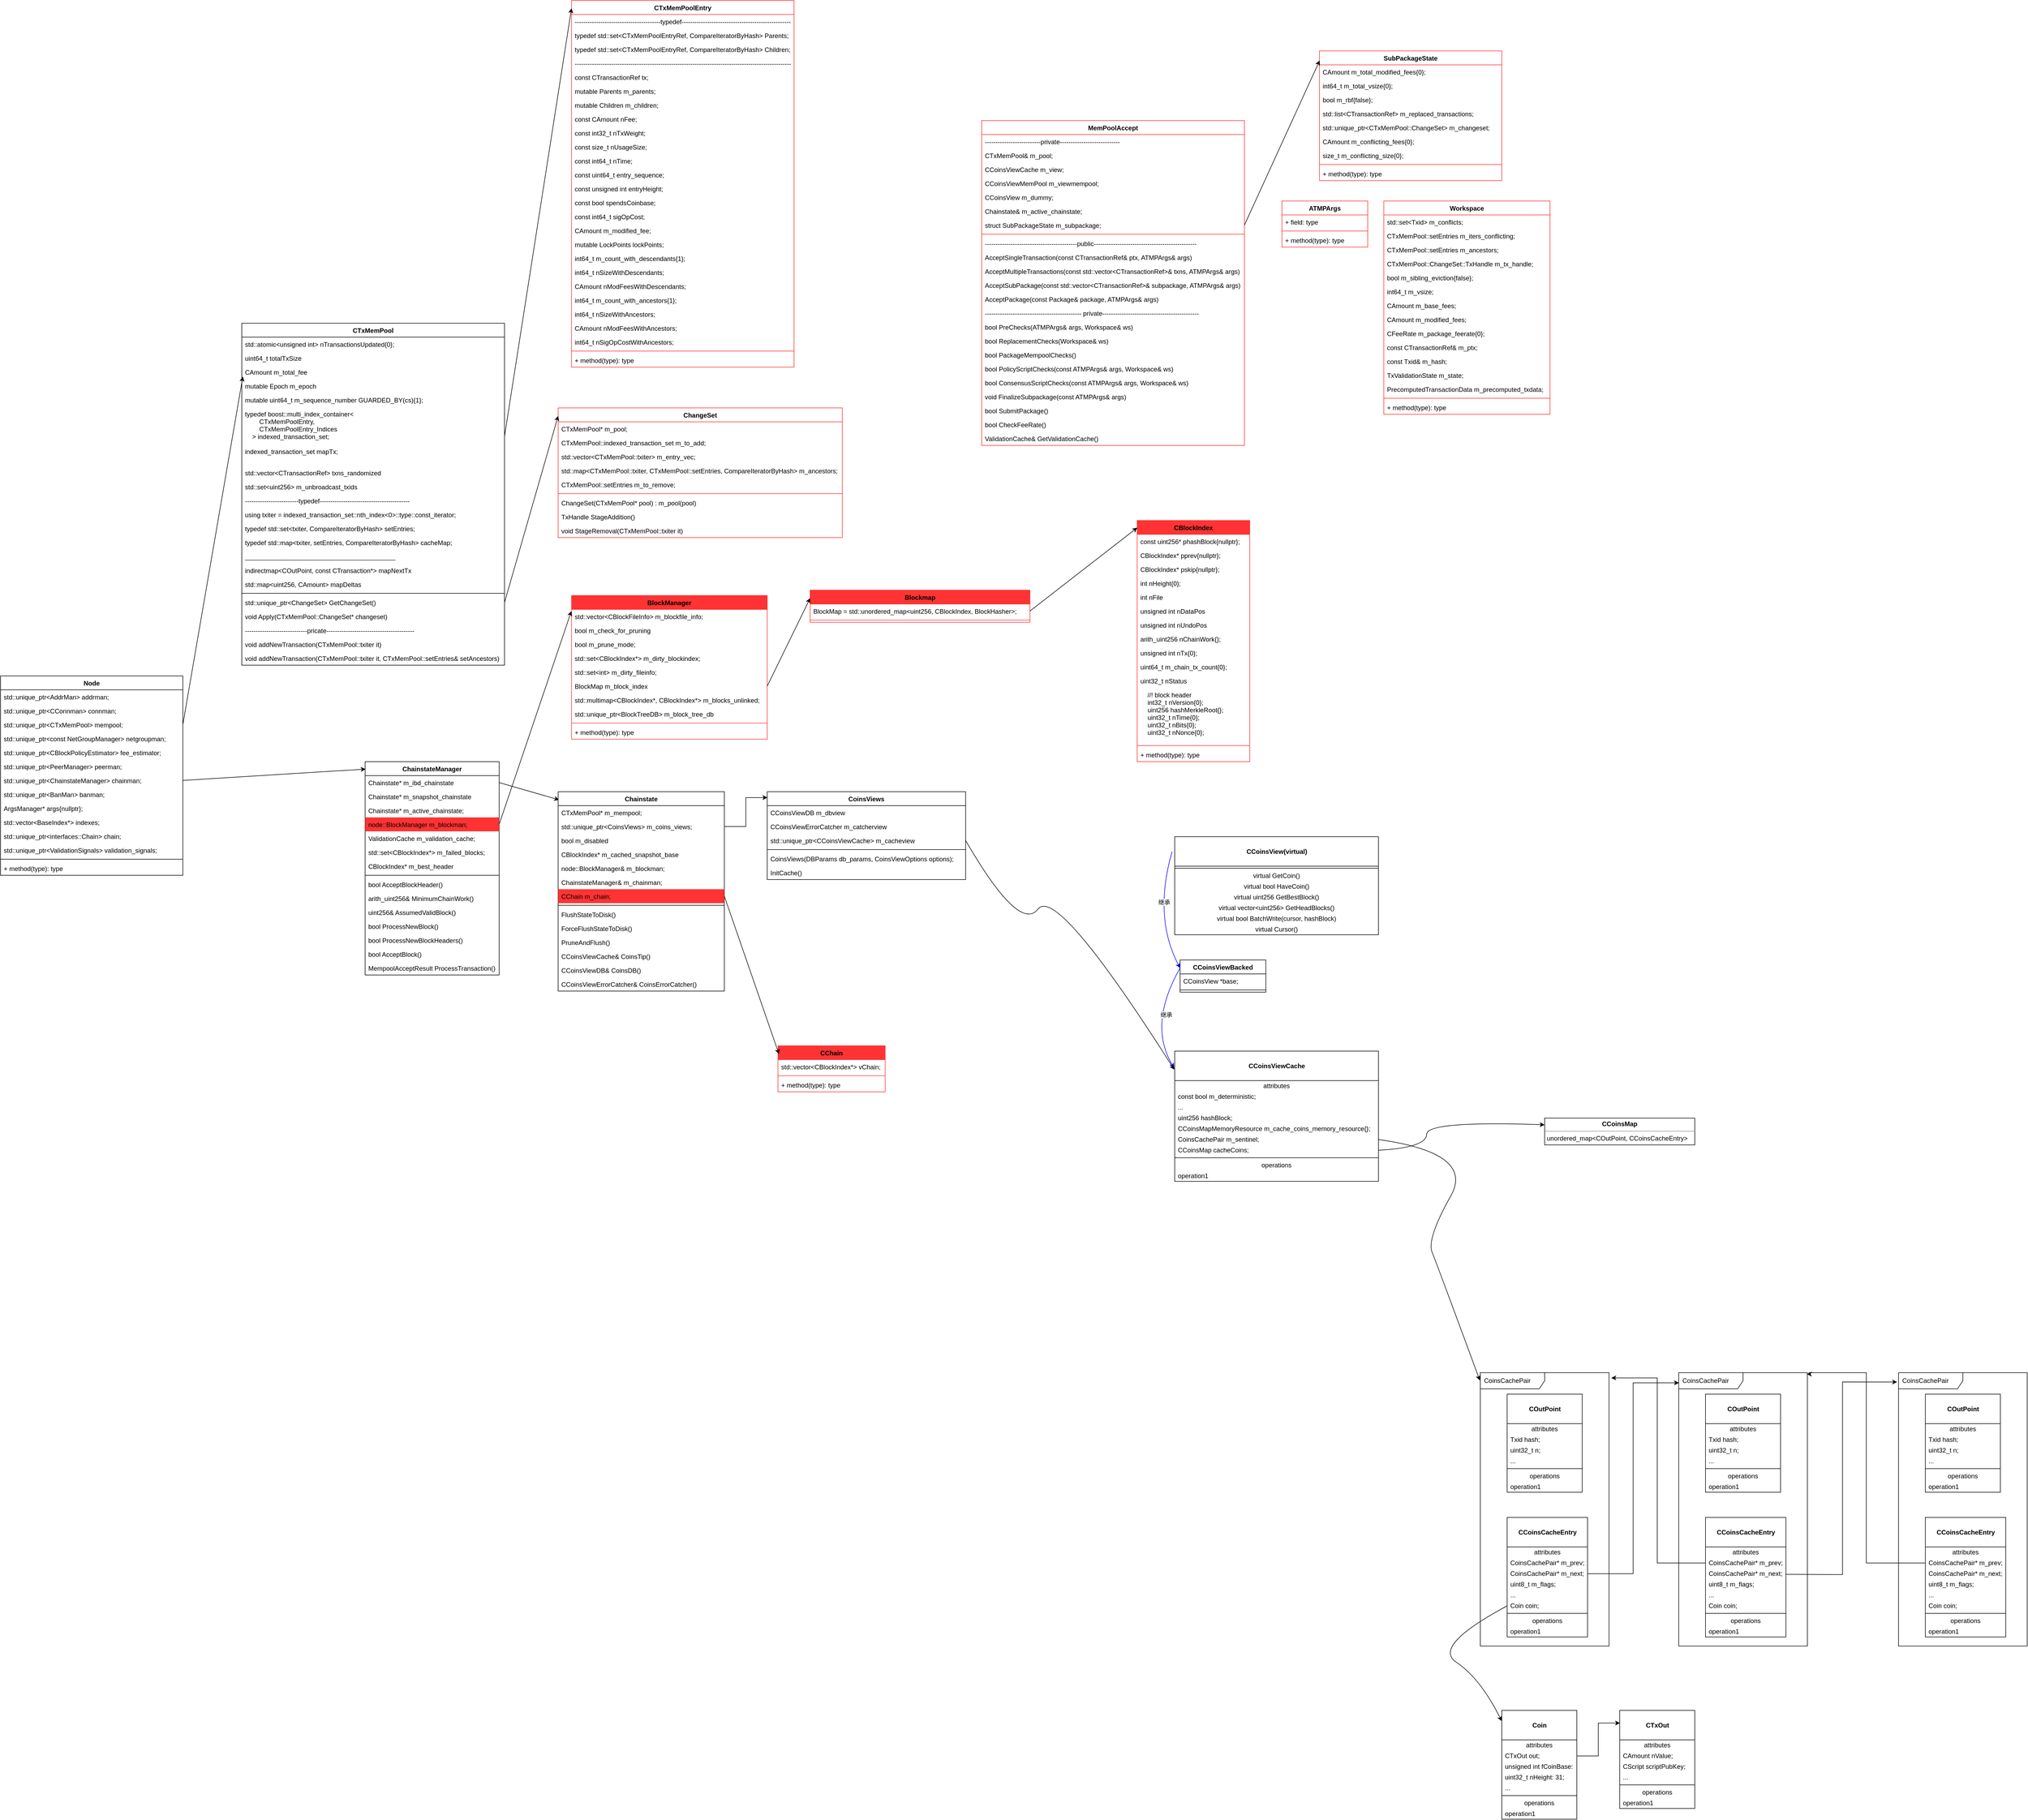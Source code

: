 <mxfile version="20.3.0" type="device"><diagram id="zVuSdfRCaGXAamaMo77g" name="Page-1"><mxGraphModel dx="4851" dy="4166" grid="1" gridSize="10" guides="1" tooltips="1" connect="1" arrows="1" fold="1" page="1" pageScale="1" pageWidth="850" pageHeight="1100" math="0" shadow="0"><root><mxCell id="0"/><mxCell id="1" parent="0"/><mxCell id="-h3F1wgG3IBI5bLdtns--22" value="" style="group" vertex="1" connectable="0" parent="1"><mxGeometry x="160" y="70" width="240" height="510" as="geometry"/></mxCell><mxCell id="-h3F1wgG3IBI5bLdtns--17" value="CoinsCachePair" style="shape=umlFrame;whiteSpace=wrap;html=1;width=120;height=30;boundedLbl=1;verticalAlign=middle;align=left;spacingLeft=5;" vertex="1" parent="-h3F1wgG3IBI5bLdtns--22"><mxGeometry width="240" height="510" as="geometry"/></mxCell><mxCell id="-h3F1wgG3IBI5bLdtns--1" value="&lt;br&gt;&lt;b&gt;CCoinsCacheEntry&lt;/b&gt;&lt;br&gt;" style="swimlane;fontStyle=0;align=center;verticalAlign=top;childLayout=stackLayout;horizontal=1;startSize=55;horizontalStack=0;resizeParent=1;resizeParentMax=0;resizeLast=0;collapsible=0;marginBottom=0;html=1;" vertex="1" parent="-h3F1wgG3IBI5bLdtns--22"><mxGeometry x="50" y="270" width="150" height="223" as="geometry"/></mxCell><mxCell id="-h3F1wgG3IBI5bLdtns--2" value="attributes" style="text;html=1;strokeColor=none;fillColor=none;align=center;verticalAlign=middle;spacingLeft=4;spacingRight=4;overflow=hidden;rotatable=0;points=[[0,0.5],[1,0.5]];portConstraint=eastwest;" vertex="1" parent="-h3F1wgG3IBI5bLdtns--1"><mxGeometry y="55" width="150" height="20" as="geometry"/></mxCell><mxCell id="-h3F1wgG3IBI5bLdtns--3" value="CoinsCachePair* m_prev;" style="text;html=1;strokeColor=none;fillColor=none;align=left;verticalAlign=middle;spacingLeft=4;spacingRight=4;overflow=hidden;rotatable=0;points=[[0,0.5],[1,0.5]];portConstraint=eastwest;" vertex="1" parent="-h3F1wgG3IBI5bLdtns--1"><mxGeometry y="75" width="150" height="20" as="geometry"/></mxCell><mxCell id="-h3F1wgG3IBI5bLdtns--19" value="CoinsCachePair* m_next;" style="text;html=1;strokeColor=none;fillColor=none;align=left;verticalAlign=middle;spacingLeft=4;spacingRight=4;overflow=hidden;rotatable=0;points=[[0,0.5],[1,0.5]];portConstraint=eastwest;" vertex="1" parent="-h3F1wgG3IBI5bLdtns--1"><mxGeometry y="95" width="150" height="20" as="geometry"/></mxCell><mxCell id="-h3F1wgG3IBI5bLdtns--20" value="uint8_t m_flags;" style="text;html=1;strokeColor=none;fillColor=none;align=left;verticalAlign=middle;spacingLeft=4;spacingRight=4;overflow=hidden;rotatable=0;points=[[0,0.5],[1,0.5]];portConstraint=eastwest;" vertex="1" parent="-h3F1wgG3IBI5bLdtns--1"><mxGeometry y="115" width="150" height="20" as="geometry"/></mxCell><mxCell id="-h3F1wgG3IBI5bLdtns--5" value="..." style="text;html=1;strokeColor=none;fillColor=none;align=left;verticalAlign=middle;spacingLeft=4;spacingRight=4;overflow=hidden;rotatable=0;points=[[0,0.5],[1,0.5]];portConstraint=eastwest;" vertex="1" parent="-h3F1wgG3IBI5bLdtns--1"><mxGeometry y="135" width="150" height="20" as="geometry"/></mxCell><mxCell id="-h3F1wgG3IBI5bLdtns--21" value="Coin coin;" style="text;html=1;strokeColor=none;fillColor=none;align=left;verticalAlign=middle;spacingLeft=4;spacingRight=4;overflow=hidden;rotatable=0;points=[[0,0.5],[1,0.5]];portConstraint=eastwest;" vertex="1" parent="-h3F1wgG3IBI5bLdtns--1"><mxGeometry y="155" width="150" height="20" as="geometry"/></mxCell><mxCell id="-h3F1wgG3IBI5bLdtns--6" value="" style="line;strokeWidth=1;fillColor=none;align=left;verticalAlign=middle;spacingTop=-1;spacingLeft=3;spacingRight=3;rotatable=0;labelPosition=right;points=[];portConstraint=eastwest;" vertex="1" parent="-h3F1wgG3IBI5bLdtns--1"><mxGeometry y="175" width="150" height="8" as="geometry"/></mxCell><mxCell id="-h3F1wgG3IBI5bLdtns--7" value="operations" style="text;html=1;strokeColor=none;fillColor=none;align=center;verticalAlign=middle;spacingLeft=4;spacingRight=4;overflow=hidden;rotatable=0;points=[[0,0.5],[1,0.5]];portConstraint=eastwest;" vertex="1" parent="-h3F1wgG3IBI5bLdtns--1"><mxGeometry y="183" width="150" height="20" as="geometry"/></mxCell><mxCell id="-h3F1wgG3IBI5bLdtns--8" value="operation1" style="text;html=1;strokeColor=none;fillColor=none;align=left;verticalAlign=middle;spacingLeft=4;spacingRight=4;overflow=hidden;rotatable=0;points=[[0,0.5],[1,0.5]];portConstraint=eastwest;" vertex="1" parent="-h3F1wgG3IBI5bLdtns--1"><mxGeometry y="203" width="150" height="20" as="geometry"/></mxCell><mxCell id="-h3F1wgG3IBI5bLdtns--9" value="&lt;br&gt;&lt;b&gt;COutPoint&lt;/b&gt;" style="swimlane;fontStyle=0;align=center;verticalAlign=top;childLayout=stackLayout;horizontal=1;startSize=55;horizontalStack=0;resizeParent=1;resizeParentMax=0;resizeLast=0;collapsible=0;marginBottom=0;html=1;" vertex="1" parent="-h3F1wgG3IBI5bLdtns--22"><mxGeometry x="50" y="40" width="140" height="183" as="geometry"/></mxCell><mxCell id="-h3F1wgG3IBI5bLdtns--10" value="attributes" style="text;html=1;strokeColor=none;fillColor=none;align=center;verticalAlign=middle;spacingLeft=4;spacingRight=4;overflow=hidden;rotatable=0;points=[[0,0.5],[1,0.5]];portConstraint=eastwest;" vertex="1" parent="-h3F1wgG3IBI5bLdtns--9"><mxGeometry y="55" width="140" height="20" as="geometry"/></mxCell><mxCell id="-h3F1wgG3IBI5bLdtns--11" value="Txid hash;" style="text;html=1;strokeColor=none;fillColor=none;align=left;verticalAlign=middle;spacingLeft=4;spacingRight=4;overflow=hidden;rotatable=0;points=[[0,0.5],[1,0.5]];portConstraint=eastwest;" vertex="1" parent="-h3F1wgG3IBI5bLdtns--9"><mxGeometry y="75" width="140" height="20" as="geometry"/></mxCell><mxCell id="-h3F1wgG3IBI5bLdtns--18" value="uint32_t n;" style="text;html=1;strokeColor=none;fillColor=none;align=left;verticalAlign=middle;spacingLeft=4;spacingRight=4;overflow=hidden;rotatable=0;points=[[0,0.5],[1,0.5]];portConstraint=eastwest;" vertex="1" parent="-h3F1wgG3IBI5bLdtns--9"><mxGeometry y="95" width="140" height="20" as="geometry"/></mxCell><mxCell id="-h3F1wgG3IBI5bLdtns--13" value="..." style="text;html=1;strokeColor=none;fillColor=none;align=left;verticalAlign=middle;spacingLeft=4;spacingRight=4;overflow=hidden;rotatable=0;points=[[0,0.5],[1,0.5]];portConstraint=eastwest;" vertex="1" parent="-h3F1wgG3IBI5bLdtns--9"><mxGeometry y="115" width="140" height="20" as="geometry"/></mxCell><mxCell id="-h3F1wgG3IBI5bLdtns--14" value="" style="line;strokeWidth=1;fillColor=none;align=left;verticalAlign=middle;spacingTop=-1;spacingLeft=3;spacingRight=3;rotatable=0;labelPosition=right;points=[];portConstraint=eastwest;" vertex="1" parent="-h3F1wgG3IBI5bLdtns--9"><mxGeometry y="135" width="140" height="8" as="geometry"/></mxCell><mxCell id="-h3F1wgG3IBI5bLdtns--15" value="operations" style="text;html=1;strokeColor=none;fillColor=none;align=center;verticalAlign=middle;spacingLeft=4;spacingRight=4;overflow=hidden;rotatable=0;points=[[0,0.5],[1,0.5]];portConstraint=eastwest;" vertex="1" parent="-h3F1wgG3IBI5bLdtns--9"><mxGeometry y="143" width="140" height="20" as="geometry"/></mxCell><mxCell id="-h3F1wgG3IBI5bLdtns--16" value="operation1" style="text;html=1;strokeColor=none;fillColor=none;align=left;verticalAlign=middle;spacingLeft=4;spacingRight=4;overflow=hidden;rotatable=0;points=[[0,0.5],[1,0.5]];portConstraint=eastwest;" vertex="1" parent="-h3F1wgG3IBI5bLdtns--9"><mxGeometry y="163" width="140" height="20" as="geometry"/></mxCell><mxCell id="-h3F1wgG3IBI5bLdtns--23" value="" style="group" vertex="1" connectable="0" parent="1"><mxGeometry x="530" y="70" width="240" height="510" as="geometry"/></mxCell><mxCell id="-h3F1wgG3IBI5bLdtns--24" value="CoinsCachePair" style="shape=umlFrame;whiteSpace=wrap;html=1;width=120;height=30;boundedLbl=1;verticalAlign=middle;align=left;spacingLeft=5;" vertex="1" parent="-h3F1wgG3IBI5bLdtns--23"><mxGeometry width="240" height="510" as="geometry"/></mxCell><mxCell id="-h3F1wgG3IBI5bLdtns--25" value="&lt;br&gt;&lt;b&gt;CCoinsCacheEntry&lt;/b&gt;&lt;br&gt;" style="swimlane;fontStyle=0;align=center;verticalAlign=top;childLayout=stackLayout;horizontal=1;startSize=55;horizontalStack=0;resizeParent=1;resizeParentMax=0;resizeLast=0;collapsible=0;marginBottom=0;html=1;" vertex="1" parent="-h3F1wgG3IBI5bLdtns--23"><mxGeometry x="50" y="270" width="150" height="223" as="geometry"/></mxCell><mxCell id="-h3F1wgG3IBI5bLdtns--26" value="attributes" style="text;html=1;strokeColor=none;fillColor=none;align=center;verticalAlign=middle;spacingLeft=4;spacingRight=4;overflow=hidden;rotatable=0;points=[[0,0.5],[1,0.5]];portConstraint=eastwest;" vertex="1" parent="-h3F1wgG3IBI5bLdtns--25"><mxGeometry y="55" width="150" height="20" as="geometry"/></mxCell><mxCell id="-h3F1wgG3IBI5bLdtns--27" value="CoinsCachePair* m_prev;" style="text;html=1;strokeColor=none;fillColor=none;align=left;verticalAlign=middle;spacingLeft=4;spacingRight=4;overflow=hidden;rotatable=0;points=[[0,0.5],[1,0.5]];portConstraint=eastwest;" vertex="1" parent="-h3F1wgG3IBI5bLdtns--25"><mxGeometry y="75" width="150" height="20" as="geometry"/></mxCell><mxCell id="-h3F1wgG3IBI5bLdtns--28" value="CoinsCachePair* m_next;" style="text;html=1;strokeColor=none;fillColor=none;align=left;verticalAlign=middle;spacingLeft=4;spacingRight=4;overflow=hidden;rotatable=0;points=[[0,0.5],[1,0.5]];portConstraint=eastwest;" vertex="1" parent="-h3F1wgG3IBI5bLdtns--25"><mxGeometry y="95" width="150" height="20" as="geometry"/></mxCell><mxCell id="-h3F1wgG3IBI5bLdtns--29" value="uint8_t m_flags;" style="text;html=1;strokeColor=none;fillColor=none;align=left;verticalAlign=middle;spacingLeft=4;spacingRight=4;overflow=hidden;rotatable=0;points=[[0,0.5],[1,0.5]];portConstraint=eastwest;" vertex="1" parent="-h3F1wgG3IBI5bLdtns--25"><mxGeometry y="115" width="150" height="20" as="geometry"/></mxCell><mxCell id="-h3F1wgG3IBI5bLdtns--30" value="..." style="text;html=1;strokeColor=none;fillColor=none;align=left;verticalAlign=middle;spacingLeft=4;spacingRight=4;overflow=hidden;rotatable=0;points=[[0,0.5],[1,0.5]];portConstraint=eastwest;" vertex="1" parent="-h3F1wgG3IBI5bLdtns--25"><mxGeometry y="135" width="150" height="20" as="geometry"/></mxCell><mxCell id="-h3F1wgG3IBI5bLdtns--31" value="Coin coin;" style="text;html=1;strokeColor=none;fillColor=none;align=left;verticalAlign=middle;spacingLeft=4;spacingRight=4;overflow=hidden;rotatable=0;points=[[0,0.5],[1,0.5]];portConstraint=eastwest;" vertex="1" parent="-h3F1wgG3IBI5bLdtns--25"><mxGeometry y="155" width="150" height="20" as="geometry"/></mxCell><mxCell id="-h3F1wgG3IBI5bLdtns--32" value="" style="line;strokeWidth=1;fillColor=none;align=left;verticalAlign=middle;spacingTop=-1;spacingLeft=3;spacingRight=3;rotatable=0;labelPosition=right;points=[];portConstraint=eastwest;" vertex="1" parent="-h3F1wgG3IBI5bLdtns--25"><mxGeometry y="175" width="150" height="8" as="geometry"/></mxCell><mxCell id="-h3F1wgG3IBI5bLdtns--33" value="operations" style="text;html=1;strokeColor=none;fillColor=none;align=center;verticalAlign=middle;spacingLeft=4;spacingRight=4;overflow=hidden;rotatable=0;points=[[0,0.5],[1,0.5]];portConstraint=eastwest;" vertex="1" parent="-h3F1wgG3IBI5bLdtns--25"><mxGeometry y="183" width="150" height="20" as="geometry"/></mxCell><mxCell id="-h3F1wgG3IBI5bLdtns--34" value="operation1" style="text;html=1;strokeColor=none;fillColor=none;align=left;verticalAlign=middle;spacingLeft=4;spacingRight=4;overflow=hidden;rotatable=0;points=[[0,0.5],[1,0.5]];portConstraint=eastwest;" vertex="1" parent="-h3F1wgG3IBI5bLdtns--25"><mxGeometry y="203" width="150" height="20" as="geometry"/></mxCell><mxCell id="-h3F1wgG3IBI5bLdtns--35" value="&lt;br&gt;&lt;b&gt;COutPoint&lt;/b&gt;" style="swimlane;fontStyle=0;align=center;verticalAlign=top;childLayout=stackLayout;horizontal=1;startSize=55;horizontalStack=0;resizeParent=1;resizeParentMax=0;resizeLast=0;collapsible=0;marginBottom=0;html=1;" vertex="1" parent="-h3F1wgG3IBI5bLdtns--23"><mxGeometry x="50" y="40" width="140" height="183" as="geometry"/></mxCell><mxCell id="-h3F1wgG3IBI5bLdtns--36" value="attributes" style="text;html=1;strokeColor=none;fillColor=none;align=center;verticalAlign=middle;spacingLeft=4;spacingRight=4;overflow=hidden;rotatable=0;points=[[0,0.5],[1,0.5]];portConstraint=eastwest;" vertex="1" parent="-h3F1wgG3IBI5bLdtns--35"><mxGeometry y="55" width="140" height="20" as="geometry"/></mxCell><mxCell id="-h3F1wgG3IBI5bLdtns--37" value="Txid hash;" style="text;html=1;strokeColor=none;fillColor=none;align=left;verticalAlign=middle;spacingLeft=4;spacingRight=4;overflow=hidden;rotatable=0;points=[[0,0.5],[1,0.5]];portConstraint=eastwest;" vertex="1" parent="-h3F1wgG3IBI5bLdtns--35"><mxGeometry y="75" width="140" height="20" as="geometry"/></mxCell><mxCell id="-h3F1wgG3IBI5bLdtns--38" value="uint32_t n;" style="text;html=1;strokeColor=none;fillColor=none;align=left;verticalAlign=middle;spacingLeft=4;spacingRight=4;overflow=hidden;rotatable=0;points=[[0,0.5],[1,0.5]];portConstraint=eastwest;" vertex="1" parent="-h3F1wgG3IBI5bLdtns--35"><mxGeometry y="95" width="140" height="20" as="geometry"/></mxCell><mxCell id="-h3F1wgG3IBI5bLdtns--39" value="..." style="text;html=1;strokeColor=none;fillColor=none;align=left;verticalAlign=middle;spacingLeft=4;spacingRight=4;overflow=hidden;rotatable=0;points=[[0,0.5],[1,0.5]];portConstraint=eastwest;" vertex="1" parent="-h3F1wgG3IBI5bLdtns--35"><mxGeometry y="115" width="140" height="20" as="geometry"/></mxCell><mxCell id="-h3F1wgG3IBI5bLdtns--40" value="" style="line;strokeWidth=1;fillColor=none;align=left;verticalAlign=middle;spacingTop=-1;spacingLeft=3;spacingRight=3;rotatable=0;labelPosition=right;points=[];portConstraint=eastwest;" vertex="1" parent="-h3F1wgG3IBI5bLdtns--35"><mxGeometry y="135" width="140" height="8" as="geometry"/></mxCell><mxCell id="-h3F1wgG3IBI5bLdtns--41" value="operations" style="text;html=1;strokeColor=none;fillColor=none;align=center;verticalAlign=middle;spacingLeft=4;spacingRight=4;overflow=hidden;rotatable=0;points=[[0,0.5],[1,0.5]];portConstraint=eastwest;" vertex="1" parent="-h3F1wgG3IBI5bLdtns--35"><mxGeometry y="143" width="140" height="20" as="geometry"/></mxCell><mxCell id="-h3F1wgG3IBI5bLdtns--42" value="operation1" style="text;html=1;strokeColor=none;fillColor=none;align=left;verticalAlign=middle;spacingLeft=4;spacingRight=4;overflow=hidden;rotatable=0;points=[[0,0.5],[1,0.5]];portConstraint=eastwest;" vertex="1" parent="-h3F1wgG3IBI5bLdtns--35"><mxGeometry y="163" width="140" height="20" as="geometry"/></mxCell><mxCell id="-h3F1wgG3IBI5bLdtns--43" value="" style="group" vertex="1" connectable="0" parent="1"><mxGeometry x="940" y="70" width="240" height="510" as="geometry"/></mxCell><mxCell id="-h3F1wgG3IBI5bLdtns--44" value="CoinsCachePair" style="shape=umlFrame;whiteSpace=wrap;html=1;width=120;height=30;boundedLbl=1;verticalAlign=middle;align=left;spacingLeft=5;" vertex="1" parent="-h3F1wgG3IBI5bLdtns--43"><mxGeometry width="240" height="510" as="geometry"/></mxCell><mxCell id="-h3F1wgG3IBI5bLdtns--45" value="&lt;br&gt;&lt;b&gt;CCoinsCacheEntry&lt;/b&gt;&lt;br&gt;" style="swimlane;fontStyle=0;align=center;verticalAlign=top;childLayout=stackLayout;horizontal=1;startSize=55;horizontalStack=0;resizeParent=1;resizeParentMax=0;resizeLast=0;collapsible=0;marginBottom=0;html=1;" vertex="1" parent="-h3F1wgG3IBI5bLdtns--43"><mxGeometry x="50" y="270" width="150" height="223" as="geometry"/></mxCell><mxCell id="-h3F1wgG3IBI5bLdtns--46" value="attributes" style="text;html=1;strokeColor=none;fillColor=none;align=center;verticalAlign=middle;spacingLeft=4;spacingRight=4;overflow=hidden;rotatable=0;points=[[0,0.5],[1,0.5]];portConstraint=eastwest;" vertex="1" parent="-h3F1wgG3IBI5bLdtns--45"><mxGeometry y="55" width="150" height="20" as="geometry"/></mxCell><mxCell id="-h3F1wgG3IBI5bLdtns--47" value="CoinsCachePair* m_prev;" style="text;html=1;strokeColor=none;fillColor=none;align=left;verticalAlign=middle;spacingLeft=4;spacingRight=4;overflow=hidden;rotatable=0;points=[[0,0.5],[1,0.5]];portConstraint=eastwest;" vertex="1" parent="-h3F1wgG3IBI5bLdtns--45"><mxGeometry y="75" width="150" height="20" as="geometry"/></mxCell><mxCell id="-h3F1wgG3IBI5bLdtns--48" value="CoinsCachePair* m_next;" style="text;html=1;strokeColor=none;fillColor=none;align=left;verticalAlign=middle;spacingLeft=4;spacingRight=4;overflow=hidden;rotatable=0;points=[[0,0.5],[1,0.5]];portConstraint=eastwest;" vertex="1" parent="-h3F1wgG3IBI5bLdtns--45"><mxGeometry y="95" width="150" height="20" as="geometry"/></mxCell><mxCell id="-h3F1wgG3IBI5bLdtns--49" value="uint8_t m_flags;" style="text;html=1;strokeColor=none;fillColor=none;align=left;verticalAlign=middle;spacingLeft=4;spacingRight=4;overflow=hidden;rotatable=0;points=[[0,0.5],[1,0.5]];portConstraint=eastwest;" vertex="1" parent="-h3F1wgG3IBI5bLdtns--45"><mxGeometry y="115" width="150" height="20" as="geometry"/></mxCell><mxCell id="-h3F1wgG3IBI5bLdtns--50" value="..." style="text;html=1;strokeColor=none;fillColor=none;align=left;verticalAlign=middle;spacingLeft=4;spacingRight=4;overflow=hidden;rotatable=0;points=[[0,0.5],[1,0.5]];portConstraint=eastwest;" vertex="1" parent="-h3F1wgG3IBI5bLdtns--45"><mxGeometry y="135" width="150" height="20" as="geometry"/></mxCell><mxCell id="-h3F1wgG3IBI5bLdtns--51" value="Coin coin;" style="text;html=1;strokeColor=none;fillColor=none;align=left;verticalAlign=middle;spacingLeft=4;spacingRight=4;overflow=hidden;rotatable=0;points=[[0,0.5],[1,0.5]];portConstraint=eastwest;" vertex="1" parent="-h3F1wgG3IBI5bLdtns--45"><mxGeometry y="155" width="150" height="20" as="geometry"/></mxCell><mxCell id="-h3F1wgG3IBI5bLdtns--52" value="" style="line;strokeWidth=1;fillColor=none;align=left;verticalAlign=middle;spacingTop=-1;spacingLeft=3;spacingRight=3;rotatable=0;labelPosition=right;points=[];portConstraint=eastwest;" vertex="1" parent="-h3F1wgG3IBI5bLdtns--45"><mxGeometry y="175" width="150" height="8" as="geometry"/></mxCell><mxCell id="-h3F1wgG3IBI5bLdtns--53" value="operations" style="text;html=1;strokeColor=none;fillColor=none;align=center;verticalAlign=middle;spacingLeft=4;spacingRight=4;overflow=hidden;rotatable=0;points=[[0,0.5],[1,0.5]];portConstraint=eastwest;" vertex="1" parent="-h3F1wgG3IBI5bLdtns--45"><mxGeometry y="183" width="150" height="20" as="geometry"/></mxCell><mxCell id="-h3F1wgG3IBI5bLdtns--54" value="operation1" style="text;html=1;strokeColor=none;fillColor=none;align=left;verticalAlign=middle;spacingLeft=4;spacingRight=4;overflow=hidden;rotatable=0;points=[[0,0.5],[1,0.5]];portConstraint=eastwest;" vertex="1" parent="-h3F1wgG3IBI5bLdtns--45"><mxGeometry y="203" width="150" height="20" as="geometry"/></mxCell><mxCell id="-h3F1wgG3IBI5bLdtns--55" value="&lt;br&gt;&lt;b&gt;COutPoint&lt;/b&gt;" style="swimlane;fontStyle=0;align=center;verticalAlign=top;childLayout=stackLayout;horizontal=1;startSize=55;horizontalStack=0;resizeParent=1;resizeParentMax=0;resizeLast=0;collapsible=0;marginBottom=0;html=1;" vertex="1" parent="-h3F1wgG3IBI5bLdtns--43"><mxGeometry x="50" y="40" width="140" height="183" as="geometry"/></mxCell><mxCell id="-h3F1wgG3IBI5bLdtns--56" value="attributes" style="text;html=1;strokeColor=none;fillColor=none;align=center;verticalAlign=middle;spacingLeft=4;spacingRight=4;overflow=hidden;rotatable=0;points=[[0,0.5],[1,0.5]];portConstraint=eastwest;" vertex="1" parent="-h3F1wgG3IBI5bLdtns--55"><mxGeometry y="55" width="140" height="20" as="geometry"/></mxCell><mxCell id="-h3F1wgG3IBI5bLdtns--57" value="Txid hash;" style="text;html=1;strokeColor=none;fillColor=none;align=left;verticalAlign=middle;spacingLeft=4;spacingRight=4;overflow=hidden;rotatable=0;points=[[0,0.5],[1,0.5]];portConstraint=eastwest;" vertex="1" parent="-h3F1wgG3IBI5bLdtns--55"><mxGeometry y="75" width="140" height="20" as="geometry"/></mxCell><mxCell id="-h3F1wgG3IBI5bLdtns--58" value="uint32_t n;" style="text;html=1;strokeColor=none;fillColor=none;align=left;verticalAlign=middle;spacingLeft=4;spacingRight=4;overflow=hidden;rotatable=0;points=[[0,0.5],[1,0.5]];portConstraint=eastwest;" vertex="1" parent="-h3F1wgG3IBI5bLdtns--55"><mxGeometry y="95" width="140" height="20" as="geometry"/></mxCell><mxCell id="-h3F1wgG3IBI5bLdtns--59" value="..." style="text;html=1;strokeColor=none;fillColor=none;align=left;verticalAlign=middle;spacingLeft=4;spacingRight=4;overflow=hidden;rotatable=0;points=[[0,0.5],[1,0.5]];portConstraint=eastwest;" vertex="1" parent="-h3F1wgG3IBI5bLdtns--55"><mxGeometry y="115" width="140" height="20" as="geometry"/></mxCell><mxCell id="-h3F1wgG3IBI5bLdtns--60" value="" style="line;strokeWidth=1;fillColor=none;align=left;verticalAlign=middle;spacingTop=-1;spacingLeft=3;spacingRight=3;rotatable=0;labelPosition=right;points=[];portConstraint=eastwest;" vertex="1" parent="-h3F1wgG3IBI5bLdtns--55"><mxGeometry y="135" width="140" height="8" as="geometry"/></mxCell><mxCell id="-h3F1wgG3IBI5bLdtns--61" value="operations" style="text;html=1;strokeColor=none;fillColor=none;align=center;verticalAlign=middle;spacingLeft=4;spacingRight=4;overflow=hidden;rotatable=0;points=[[0,0.5],[1,0.5]];portConstraint=eastwest;" vertex="1" parent="-h3F1wgG3IBI5bLdtns--55"><mxGeometry y="143" width="140" height="20" as="geometry"/></mxCell><mxCell id="-h3F1wgG3IBI5bLdtns--62" value="operation1" style="text;html=1;strokeColor=none;fillColor=none;align=left;verticalAlign=middle;spacingLeft=4;spacingRight=4;overflow=hidden;rotatable=0;points=[[0,0.5],[1,0.5]];portConstraint=eastwest;" vertex="1" parent="-h3F1wgG3IBI5bLdtns--55"><mxGeometry y="163" width="140" height="20" as="geometry"/></mxCell><mxCell id="-h3F1wgG3IBI5bLdtns--64" style="edgeStyle=orthogonalEdgeStyle;rounded=0;orthogonalLoop=1;jettySize=auto;html=1;exitX=1;exitY=0.5;exitDx=0;exitDy=0;entryX=0.002;entryY=0.037;entryDx=0;entryDy=0;entryPerimeter=0;" edge="1" parent="1" source="-h3F1wgG3IBI5bLdtns--19" target="-h3F1wgG3IBI5bLdtns--24"><mxGeometry relative="1" as="geometry"><mxPoint x="460" y="210" as="targetPoint"/></mxGeometry></mxCell><mxCell id="-h3F1wgG3IBI5bLdtns--65" style="edgeStyle=orthogonalEdgeStyle;rounded=0;orthogonalLoop=1;jettySize=auto;html=1;exitX=1;exitY=0.5;exitDx=0;exitDy=0;entryX=-0.011;entryY=0.034;entryDx=0;entryDy=0;entryPerimeter=0;" edge="1" parent="1" target="-h3F1wgG3IBI5bLdtns--44"><mxGeometry relative="1" as="geometry"><mxPoint x="900.48" y="90" as="targetPoint"/><mxPoint x="730" y="446.13" as="sourcePoint"/></mxGeometry></mxCell><mxCell id="-h3F1wgG3IBI5bLdtns--68" style="edgeStyle=orthogonalEdgeStyle;rounded=0;orthogonalLoop=1;jettySize=auto;html=1;exitX=0;exitY=0.5;exitDx=0;exitDy=0;entryX=0.996;entryY=0.005;entryDx=0;entryDy=0;entryPerimeter=0;" edge="1" parent="1" source="-h3F1wgG3IBI5bLdtns--47" target="-h3F1wgG3IBI5bLdtns--24"><mxGeometry relative="1" as="geometry"><mxPoint x="800" y="70" as="targetPoint"/><mxPoint x="740" y="456.13" as="sourcePoint"/><Array as="points"><mxPoint x="880" y="425"/><mxPoint x="880" y="70"/><mxPoint x="773" y="70"/><mxPoint x="773" y="73"/></Array></mxGeometry></mxCell><mxCell id="-h3F1wgG3IBI5bLdtns--70" style="edgeStyle=orthogonalEdgeStyle;rounded=0;orthogonalLoop=1;jettySize=auto;html=1;exitX=0;exitY=0.5;exitDx=0;exitDy=0;entryX=1.018;entryY=0.019;entryDx=0;entryDy=0;entryPerimeter=0;" edge="1" parent="1" source="-h3F1wgG3IBI5bLdtns--27" target="-h3F1wgG3IBI5bLdtns--17"><mxGeometry relative="1" as="geometry"><mxPoint x="540.48" y="98.87" as="targetPoint"/><mxPoint x="370" y="455" as="sourcePoint"/></mxGeometry></mxCell><mxCell id="-h3F1wgG3IBI5bLdtns--94" value="" style="edgeStyle=orthogonalEdgeStyle;rounded=0;orthogonalLoop=1;jettySize=auto;html=1;entryX=0.004;entryY=0.129;entryDx=0;entryDy=0;entryPerimeter=0;" edge="1" parent="1" source="-h3F1wgG3IBI5bLdtns--73" target="-h3F1wgG3IBI5bLdtns--85"><mxGeometry relative="1" as="geometry"/></mxCell><mxCell id="-h3F1wgG3IBI5bLdtns--71" value="&lt;br&gt;&lt;b&gt;Coin&lt;/b&gt;" style="swimlane;fontStyle=0;align=center;verticalAlign=top;childLayout=stackLayout;horizontal=1;startSize=55;horizontalStack=0;resizeParent=1;resizeParentMax=0;resizeLast=0;collapsible=0;marginBottom=0;html=1;" vertex="1" parent="1"><mxGeometry x="200" y="700" width="140" height="203" as="geometry"/></mxCell><mxCell id="-h3F1wgG3IBI5bLdtns--72" value="attributes" style="text;html=1;strokeColor=none;fillColor=none;align=center;verticalAlign=middle;spacingLeft=4;spacingRight=4;overflow=hidden;rotatable=0;points=[[0,0.5],[1,0.5]];portConstraint=eastwest;" vertex="1" parent="-h3F1wgG3IBI5bLdtns--71"><mxGeometry y="55" width="140" height="20" as="geometry"/></mxCell><mxCell id="-h3F1wgG3IBI5bLdtns--73" value="CTxOut out;" style="text;html=1;strokeColor=none;fillColor=none;align=left;verticalAlign=middle;spacingLeft=4;spacingRight=4;overflow=hidden;rotatable=0;points=[[0,0.5],[1,0.5]];portConstraint=eastwest;" vertex="1" parent="-h3F1wgG3IBI5bLdtns--71"><mxGeometry y="75" width="140" height="20" as="geometry"/></mxCell><mxCell id="-h3F1wgG3IBI5bLdtns--79" value="unsigned int fCoinBase: 1" style="text;html=1;strokeColor=none;fillColor=none;align=left;verticalAlign=middle;spacingLeft=4;spacingRight=4;overflow=hidden;rotatable=0;points=[[0,0.5],[1,0.5]];portConstraint=eastwest;" vertex="1" parent="-h3F1wgG3IBI5bLdtns--71"><mxGeometry y="95" width="140" height="20" as="geometry"/></mxCell><mxCell id="-h3F1wgG3IBI5bLdtns--80" value="uint32_t nHeight: 31;" style="text;html=1;strokeColor=none;fillColor=none;align=left;verticalAlign=middle;spacingLeft=4;spacingRight=4;overflow=hidden;rotatable=0;points=[[0,0.5],[1,0.5]];portConstraint=eastwest;" vertex="1" parent="-h3F1wgG3IBI5bLdtns--71"><mxGeometry y="115" width="140" height="20" as="geometry"/></mxCell><mxCell id="-h3F1wgG3IBI5bLdtns--75" value="..." style="text;html=1;strokeColor=none;fillColor=none;align=left;verticalAlign=middle;spacingLeft=4;spacingRight=4;overflow=hidden;rotatable=0;points=[[0,0.5],[1,0.5]];portConstraint=eastwest;" vertex="1" parent="-h3F1wgG3IBI5bLdtns--71"><mxGeometry y="135" width="140" height="20" as="geometry"/></mxCell><mxCell id="-h3F1wgG3IBI5bLdtns--76" value="" style="line;strokeWidth=1;fillColor=none;align=left;verticalAlign=middle;spacingTop=-1;spacingLeft=3;spacingRight=3;rotatable=0;labelPosition=right;points=[];portConstraint=eastwest;" vertex="1" parent="-h3F1wgG3IBI5bLdtns--71"><mxGeometry y="155" width="140" height="8" as="geometry"/></mxCell><mxCell id="-h3F1wgG3IBI5bLdtns--77" value="operations" style="text;html=1;strokeColor=none;fillColor=none;align=center;verticalAlign=middle;spacingLeft=4;spacingRight=4;overflow=hidden;rotatable=0;points=[[0,0.5],[1,0.5]];portConstraint=eastwest;" vertex="1" parent="-h3F1wgG3IBI5bLdtns--71"><mxGeometry y="163" width="140" height="20" as="geometry"/></mxCell><mxCell id="-h3F1wgG3IBI5bLdtns--78" value="operation1" style="text;html=1;strokeColor=none;fillColor=none;align=left;verticalAlign=middle;spacingLeft=4;spacingRight=4;overflow=hidden;rotatable=0;points=[[0,0.5],[1,0.5]];portConstraint=eastwest;" vertex="1" parent="-h3F1wgG3IBI5bLdtns--71"><mxGeometry y="183" width="140" height="20" as="geometry"/></mxCell><mxCell id="-h3F1wgG3IBI5bLdtns--83" value="" style="curved=1;endArrow=classic;html=1;rounded=0;exitX=0;exitY=0.5;exitDx=0;exitDy=0;" edge="1" parent="1" source="-h3F1wgG3IBI5bLdtns--21"><mxGeometry width="50" height="50" relative="1" as="geometry"><mxPoint x="460" y="600" as="sourcePoint"/><mxPoint x="200" y="720" as="targetPoint"/><Array as="points"><mxPoint x="70" y="580"/><mxPoint x="160" y="640"/></Array></mxGeometry></mxCell><mxCell id="-h3F1wgG3IBI5bLdtns--85" value="&lt;br&gt;&lt;b&gt;CTxOut&lt;/b&gt;" style="swimlane;fontStyle=0;align=center;verticalAlign=top;childLayout=stackLayout;horizontal=1;startSize=55;horizontalStack=0;resizeParent=1;resizeParentMax=0;resizeLast=0;collapsible=0;marginBottom=0;html=1;" vertex="1" parent="1"><mxGeometry x="420" y="700" width="140" height="183" as="geometry"/></mxCell><mxCell id="-h3F1wgG3IBI5bLdtns--86" value="attributes" style="text;html=1;strokeColor=none;fillColor=none;align=center;verticalAlign=middle;spacingLeft=4;spacingRight=4;overflow=hidden;rotatable=0;points=[[0,0.5],[1,0.5]];portConstraint=eastwest;" vertex="1" parent="-h3F1wgG3IBI5bLdtns--85"><mxGeometry y="55" width="140" height="20" as="geometry"/></mxCell><mxCell id="-h3F1wgG3IBI5bLdtns--87" value="CAmount nValue;" style="text;html=1;strokeColor=none;fillColor=none;align=left;verticalAlign=middle;spacingLeft=4;spacingRight=4;overflow=hidden;rotatable=0;points=[[0,0.5],[1,0.5]];portConstraint=eastwest;" vertex="1" parent="-h3F1wgG3IBI5bLdtns--85"><mxGeometry y="75" width="140" height="20" as="geometry"/></mxCell><mxCell id="-h3F1wgG3IBI5bLdtns--88" value="CScript scriptPubKey;" style="text;html=1;strokeColor=none;fillColor=none;align=left;verticalAlign=middle;spacingLeft=4;spacingRight=4;overflow=hidden;rotatable=0;points=[[0,0.5],[1,0.5]];portConstraint=eastwest;" vertex="1" parent="-h3F1wgG3IBI5bLdtns--85"><mxGeometry y="95" width="140" height="20" as="geometry"/></mxCell><mxCell id="-h3F1wgG3IBI5bLdtns--90" value="..." style="text;html=1;strokeColor=none;fillColor=none;align=left;verticalAlign=middle;spacingLeft=4;spacingRight=4;overflow=hidden;rotatable=0;points=[[0,0.5],[1,0.5]];portConstraint=eastwest;" vertex="1" parent="-h3F1wgG3IBI5bLdtns--85"><mxGeometry y="115" width="140" height="20" as="geometry"/></mxCell><mxCell id="-h3F1wgG3IBI5bLdtns--91" value="" style="line;strokeWidth=1;fillColor=none;align=left;verticalAlign=middle;spacingTop=-1;spacingLeft=3;spacingRight=3;rotatable=0;labelPosition=right;points=[];portConstraint=eastwest;" vertex="1" parent="-h3F1wgG3IBI5bLdtns--85"><mxGeometry y="135" width="140" height="8" as="geometry"/></mxCell><mxCell id="-h3F1wgG3IBI5bLdtns--92" value="operations" style="text;html=1;strokeColor=none;fillColor=none;align=center;verticalAlign=middle;spacingLeft=4;spacingRight=4;overflow=hidden;rotatable=0;points=[[0,0.5],[1,0.5]];portConstraint=eastwest;" vertex="1" parent="-h3F1wgG3IBI5bLdtns--85"><mxGeometry y="143" width="140" height="20" as="geometry"/></mxCell><mxCell id="-h3F1wgG3IBI5bLdtns--93" value="operation1" style="text;html=1;strokeColor=none;fillColor=none;align=left;verticalAlign=middle;spacingLeft=4;spacingRight=4;overflow=hidden;rotatable=0;points=[[0,0.5],[1,0.5]];portConstraint=eastwest;" vertex="1" parent="-h3F1wgG3IBI5bLdtns--85"><mxGeometry y="163" width="140" height="20" as="geometry"/></mxCell><mxCell id="-h3F1wgG3IBI5bLdtns--95" value="&lt;p style=&quot;margin:0px;margin-top:4px;text-align:center;&quot;&gt;&lt;b&gt;CCoinsMap&lt;/b&gt;&lt;/p&gt;&lt;hr size=&quot;1&quot;&gt;&lt;p style=&quot;margin:0px;margin-left:4px;&quot;&gt;unordered_map&amp;lt;COutPoint, CCoinsCacheEntry&amp;gt;&lt;/p&gt;&lt;hr size=&quot;1&quot;&gt;&lt;p style=&quot;margin:0px;margin-left:4px;&quot;&gt;&lt;br&gt;&lt;/p&gt;" style="verticalAlign=top;align=left;overflow=fill;fontSize=12;fontFamily=Helvetica;html=1;" vertex="1" parent="1"><mxGeometry x="280" y="-405" width="280" height="50" as="geometry"/></mxCell><mxCell id="-h3F1wgG3IBI5bLdtns--97" value="&lt;br&gt;&lt;b&gt;CCoinsViewCache&lt;/b&gt;&lt;br&gt;" style="swimlane;fontStyle=0;align=center;verticalAlign=top;childLayout=stackLayout;horizontal=1;startSize=55;horizontalStack=0;resizeParent=1;resizeParentMax=0;resizeLast=0;collapsible=0;marginBottom=0;html=1;" vertex="1" parent="1"><mxGeometry x="-410" y="-530" width="380" height="243" as="geometry"/></mxCell><mxCell id="-h3F1wgG3IBI5bLdtns--98" value="attributes" style="text;html=1;strokeColor=none;fillColor=none;align=center;verticalAlign=middle;spacingLeft=4;spacingRight=4;overflow=hidden;rotatable=0;points=[[0,0.5],[1,0.5]];portConstraint=eastwest;" vertex="1" parent="-h3F1wgG3IBI5bLdtns--97"><mxGeometry y="55" width="380" height="20" as="geometry"/></mxCell><mxCell id="-h3F1wgG3IBI5bLdtns--99" value="const bool m_deterministic;" style="text;html=1;strokeColor=none;fillColor=none;align=left;verticalAlign=middle;spacingLeft=4;spacingRight=4;overflow=hidden;rotatable=0;points=[[0,0.5],[1,0.5]];portConstraint=eastwest;" vertex="1" parent="-h3F1wgG3IBI5bLdtns--97"><mxGeometry y="75" width="380" height="20" as="geometry"/></mxCell><mxCell id="-h3F1wgG3IBI5bLdtns--101" value="..." style="text;html=1;strokeColor=none;fillColor=none;align=left;verticalAlign=middle;spacingLeft=4;spacingRight=4;overflow=hidden;rotatable=0;points=[[0,0.5],[1,0.5]];portConstraint=eastwest;" vertex="1" parent="-h3F1wgG3IBI5bLdtns--97"><mxGeometry y="95" width="380" height="20" as="geometry"/></mxCell><mxCell id="-h3F1wgG3IBI5bLdtns--106" value="uint256 hashBlock;" style="text;html=1;strokeColor=none;fillColor=none;align=left;verticalAlign=middle;spacingLeft=4;spacingRight=4;overflow=hidden;rotatable=0;points=[[0,0.5],[1,0.5]];portConstraint=eastwest;" vertex="1" parent="-h3F1wgG3IBI5bLdtns--97"><mxGeometry y="115" width="380" height="20" as="geometry"/></mxCell><mxCell id="-h3F1wgG3IBI5bLdtns--107" value="CCoinsMapMemoryResource m_cache_coins_memory_resource{};" style="text;html=1;strokeColor=none;fillColor=none;align=left;verticalAlign=middle;spacingLeft=4;spacingRight=4;overflow=hidden;rotatable=0;points=[[0,0.5],[1,0.5]];portConstraint=eastwest;" vertex="1" parent="-h3F1wgG3IBI5bLdtns--97"><mxGeometry y="135" width="380" height="20" as="geometry"/></mxCell><mxCell id="-h3F1wgG3IBI5bLdtns--108" value="CoinsCachePair m_sentinel;" style="text;html=1;strokeColor=none;fillColor=none;align=left;verticalAlign=middle;spacingLeft=4;spacingRight=4;overflow=hidden;rotatable=0;points=[[0,0.5],[1,0.5]];portConstraint=eastwest;" vertex="1" parent="-h3F1wgG3IBI5bLdtns--97"><mxGeometry y="155" width="380" height="20" as="geometry"/></mxCell><mxCell id="-h3F1wgG3IBI5bLdtns--109" value="CCoinsMap cacheCoins;" style="text;html=1;strokeColor=none;fillColor=none;align=left;verticalAlign=middle;spacingLeft=4;spacingRight=4;overflow=hidden;rotatable=0;points=[[0,0.5],[1,0.5]];portConstraint=eastwest;" vertex="1" parent="-h3F1wgG3IBI5bLdtns--97"><mxGeometry y="175" width="380" height="20" as="geometry"/></mxCell><mxCell id="-h3F1wgG3IBI5bLdtns--102" value="" style="line;strokeWidth=1;fillColor=none;align=left;verticalAlign=middle;spacingTop=-1;spacingLeft=3;spacingRight=3;rotatable=0;labelPosition=right;points=[];portConstraint=eastwest;" vertex="1" parent="-h3F1wgG3IBI5bLdtns--97"><mxGeometry y="195" width="380" height="8" as="geometry"/></mxCell><mxCell id="-h3F1wgG3IBI5bLdtns--103" value="operations" style="text;html=1;strokeColor=none;fillColor=none;align=center;verticalAlign=middle;spacingLeft=4;spacingRight=4;overflow=hidden;rotatable=0;points=[[0,0.5],[1,0.5]];portConstraint=eastwest;" vertex="1" parent="-h3F1wgG3IBI5bLdtns--97"><mxGeometry y="203" width="380" height="20" as="geometry"/></mxCell><mxCell id="-h3F1wgG3IBI5bLdtns--104" value="operation1" style="text;html=1;strokeColor=none;fillColor=none;align=left;verticalAlign=middle;spacingLeft=4;spacingRight=4;overflow=hidden;rotatable=0;points=[[0,0.5],[1,0.5]];portConstraint=eastwest;" vertex="1" parent="-h3F1wgG3IBI5bLdtns--97"><mxGeometry y="223" width="380" height="20" as="geometry"/></mxCell><mxCell id="-h3F1wgG3IBI5bLdtns--110" value="&lt;br&gt;&lt;b&gt;CCoinsView(virtual)&lt;/b&gt;" style="swimlane;fontStyle=0;align=center;verticalAlign=top;childLayout=stackLayout;horizontal=1;startSize=55;horizontalStack=0;resizeParent=1;resizeParentMax=0;resizeLast=0;collapsible=0;marginBottom=0;html=1;" vertex="1" parent="1"><mxGeometry x="-410" y="-930" width="380" height="183" as="geometry"/></mxCell><mxCell id="-h3F1wgG3IBI5bLdtns--118" value="" style="line;strokeWidth=1;fillColor=none;align=left;verticalAlign=middle;spacingTop=-1;spacingLeft=3;spacingRight=3;rotatable=0;labelPosition=right;points=[];portConstraint=eastwest;" vertex="1" parent="-h3F1wgG3IBI5bLdtns--110"><mxGeometry y="55" width="380" height="8" as="geometry"/></mxCell><mxCell id="-h3F1wgG3IBI5bLdtns--119" value="virtual GetCoin()" style="text;html=1;strokeColor=none;fillColor=none;align=center;verticalAlign=middle;spacingLeft=4;spacingRight=4;overflow=hidden;rotatable=0;points=[[0,0.5],[1,0.5]];portConstraint=eastwest;" vertex="1" parent="-h3F1wgG3IBI5bLdtns--110"><mxGeometry y="63" width="380" height="20" as="geometry"/></mxCell><mxCell id="-h3F1wgG3IBI5bLdtns--121" value="virtual bool HaveCoin()" style="text;html=1;strokeColor=none;fillColor=none;align=center;verticalAlign=middle;spacingLeft=4;spacingRight=4;overflow=hidden;rotatable=0;points=[[0,0.5],[1,0.5]];portConstraint=eastwest;" vertex="1" parent="-h3F1wgG3IBI5bLdtns--110"><mxGeometry y="83" width="380" height="20" as="geometry"/></mxCell><mxCell id="-h3F1wgG3IBI5bLdtns--122" value="virtual uint256 GetBestBlock()" style="text;html=1;strokeColor=none;fillColor=none;align=center;verticalAlign=middle;spacingLeft=4;spacingRight=4;overflow=hidden;rotatable=0;points=[[0,0.5],[1,0.5]];portConstraint=eastwest;" vertex="1" parent="-h3F1wgG3IBI5bLdtns--110"><mxGeometry y="103" width="380" height="20" as="geometry"/></mxCell><mxCell id="-h3F1wgG3IBI5bLdtns--123" value="virtual vector&amp;lt;uint256&amp;gt; GetHeadBlocks()" style="text;html=1;strokeColor=none;fillColor=none;align=center;verticalAlign=middle;spacingLeft=4;spacingRight=4;overflow=hidden;rotatable=0;points=[[0,0.5],[1,0.5]];portConstraint=eastwest;" vertex="1" parent="-h3F1wgG3IBI5bLdtns--110"><mxGeometry y="123" width="380" height="20" as="geometry"/></mxCell><mxCell id="-h3F1wgG3IBI5bLdtns--124" value="virtual bool BatchWrite(cursor, hashBlock)" style="text;html=1;strokeColor=none;fillColor=none;align=center;verticalAlign=middle;spacingLeft=4;spacingRight=4;overflow=hidden;rotatable=0;points=[[0,0.5],[1,0.5]];portConstraint=eastwest;" vertex="1" parent="-h3F1wgG3IBI5bLdtns--110"><mxGeometry y="143" width="380" height="20" as="geometry"/></mxCell><mxCell id="-h3F1wgG3IBI5bLdtns--125" value="virtual Cursor()" style="text;html=1;strokeColor=none;fillColor=none;align=center;verticalAlign=middle;spacingLeft=4;spacingRight=4;overflow=hidden;rotatable=0;points=[[0,0.5],[1,0.5]];portConstraint=eastwest;" vertex="1" parent="-h3F1wgG3IBI5bLdtns--110"><mxGeometry y="163" width="380" height="20" as="geometry"/></mxCell><mxCell id="-h3F1wgG3IBI5bLdtns--126" value="" style="curved=1;endArrow=classic;html=1;rounded=0;exitX=-0.013;exitY=0.152;exitDx=0;exitDy=0;exitPerimeter=0;entryX=0;entryY=0.25;entryDx=0;entryDy=0;strokeColor=#0000FF;" edge="1" parent="1" source="-h3F1wgG3IBI5bLdtns--110" target="-h3F1wgG3IBI5bLdtns--131"><mxGeometry width="50" height="50" relative="1" as="geometry"><mxPoint x="-90" y="-590" as="sourcePoint"/><mxPoint x="-410" y="-500" as="targetPoint"/><Array as="points"><mxPoint x="-450" y="-780"/></Array></mxGeometry></mxCell><mxCell id="-h3F1wgG3IBI5bLdtns--137" value="继承" style="edgeLabel;html=1;align=center;verticalAlign=middle;resizable=0;points=[];" vertex="1" connectable="0" parent="-h3F1wgG3IBI5bLdtns--126"><mxGeometry x="-0.193" y="10" relative="1" as="geometry"><mxPoint x="1" as="offset"/></mxGeometry></mxCell><mxCell id="-h3F1wgG3IBI5bLdtns--130" value="" style="curved=1;endArrow=classic;html=1;rounded=0;entryX=0;entryY=0.25;entryDx=0;entryDy=0;exitX=1;exitY=0.5;exitDx=0;exitDy=0;" edge="1" parent="1" source="-h3F1wgG3IBI5bLdtns--109" target="-h3F1wgG3IBI5bLdtns--95"><mxGeometry width="50" height="50" relative="1" as="geometry"><mxPoint x="-90" y="-370" as="sourcePoint"/><mxPoint x="-40" y="-420" as="targetPoint"/><Array as="points"><mxPoint x="60" y="-350"/><mxPoint x="60" y="-400"/></Array></mxGeometry></mxCell><mxCell id="-h3F1wgG3IBI5bLdtns--131" value="CCoinsViewBacked" style="swimlane;fontStyle=1;align=center;verticalAlign=top;childLayout=stackLayout;horizontal=1;startSize=26;horizontalStack=0;resizeParent=1;resizeParentMax=0;resizeLast=0;collapsible=1;marginBottom=0;" vertex="1" parent="1"><mxGeometry x="-400" y="-700" width="160" height="60" as="geometry"/></mxCell><mxCell id="-h3F1wgG3IBI5bLdtns--132" value="CCoinsView *base;" style="text;strokeColor=none;fillColor=none;align=left;verticalAlign=top;spacingLeft=4;spacingRight=4;overflow=hidden;rotatable=0;points=[[0,0.5],[1,0.5]];portConstraint=eastwest;" vertex="1" parent="-h3F1wgG3IBI5bLdtns--131"><mxGeometry y="26" width="160" height="26" as="geometry"/></mxCell><mxCell id="-h3F1wgG3IBI5bLdtns--133" value="" style="line;strokeWidth=1;fillColor=none;align=left;verticalAlign=middle;spacingTop=-1;spacingLeft=3;spacingRight=3;rotatable=0;labelPosition=right;points=[];portConstraint=eastwest;strokeColor=inherit;" vertex="1" parent="-h3F1wgG3IBI5bLdtns--131"><mxGeometry y="52" width="160" height="8" as="geometry"/></mxCell><mxCell id="-h3F1wgG3IBI5bLdtns--136" value="" style="curved=1;endArrow=classic;html=1;rounded=0;exitX=0;exitY=0.25;exitDx=0;exitDy=0;strokeColor=#0000FF;entryX=-0.003;entryY=0.129;entryDx=0;entryDy=0;entryPerimeter=0;" edge="1" parent="1" source="-h3F1wgG3IBI5bLdtns--131" target="-h3F1wgG3IBI5bLdtns--97"><mxGeometry width="50" height="50" relative="1" as="geometry"><mxPoint x="-254.94" y="-620.004" as="sourcePoint"/><mxPoint x="-240" y="-402.82" as="targetPoint"/><Array as="points"><mxPoint x="-460" y="-580"/></Array></mxGeometry></mxCell><mxCell id="-h3F1wgG3IBI5bLdtns--138" value="继承" style="edgeLabel;html=1;align=center;verticalAlign=middle;resizable=0;points=[];" vertex="1" connectable="0" parent="-h3F1wgG3IBI5bLdtns--136"><mxGeometry x="-0.184" y="20" relative="1" as="geometry"><mxPoint as="offset"/></mxGeometry></mxCell><mxCell id="-h3F1wgG3IBI5bLdtns--139" value="" style="curved=1;endArrow=classic;html=1;rounded=0;strokeColor=#000000;exitX=1;exitY=0.5;exitDx=0;exitDy=0;entryX=-0.004;entryY=0.028;entryDx=0;entryDy=0;entryPerimeter=0;" edge="1" parent="1" source="-h3F1wgG3IBI5bLdtns--108" target="-h3F1wgG3IBI5bLdtns--17"><mxGeometry width="50" height="50" relative="1" as="geometry"><mxPoint x="190" y="-220" as="sourcePoint"/><mxPoint x="30" y="50" as="targetPoint"/><Array as="points"><mxPoint x="150" y="-340"/><mxPoint x="60" y="-180"/><mxPoint x="80" y="-130"/></Array></mxGeometry></mxCell><mxCell id="-h3F1wgG3IBI5bLdtns--144" value="ChainstateManager" style="swimlane;fontStyle=1;align=center;verticalAlign=top;childLayout=stackLayout;horizontal=1;startSize=26;horizontalStack=0;resizeParent=1;resizeParentMax=0;resizeLast=0;collapsible=1;marginBottom=0;" vertex="1" parent="1"><mxGeometry x="-1920" y="-1070" width="250" height="398" as="geometry"/></mxCell><mxCell id="-h3F1wgG3IBI5bLdtns--145" value="Chainstate* m_ibd_chainstate" style="text;strokeColor=none;fillColor=none;align=left;verticalAlign=top;spacingLeft=4;spacingRight=4;overflow=hidden;rotatable=0;points=[[0,0.5],[1,0.5]];portConstraint=eastwest;" vertex="1" parent="-h3F1wgG3IBI5bLdtns--144"><mxGeometry y="26" width="250" height="26" as="geometry"/></mxCell><mxCell id="-h3F1wgG3IBI5bLdtns--148" value="Chainstate* m_snapshot_chainstate" style="text;strokeColor=none;fillColor=none;align=left;verticalAlign=top;spacingLeft=4;spacingRight=4;overflow=hidden;rotatable=0;points=[[0,0.5],[1,0.5]];portConstraint=eastwest;" vertex="1" parent="-h3F1wgG3IBI5bLdtns--144"><mxGeometry y="52" width="250" height="26" as="geometry"/></mxCell><mxCell id="-h3F1wgG3IBI5bLdtns--149" value="Chainstate* m_active_chainstate;" style="text;strokeColor=none;fillColor=none;align=left;verticalAlign=top;spacingLeft=4;spacingRight=4;overflow=hidden;rotatable=0;points=[[0,0.5],[1,0.5]];portConstraint=eastwest;" vertex="1" parent="-h3F1wgG3IBI5bLdtns--144"><mxGeometry y="78" width="250" height="26" as="geometry"/></mxCell><mxCell id="-h3F1wgG3IBI5bLdtns--152" value="node::BlockManager m_blockman;" style="text;strokeColor=none;fillColor=#FF3333;align=left;verticalAlign=top;spacingLeft=4;spacingRight=4;overflow=hidden;rotatable=0;points=[[0,0.5],[1,0.5]];portConstraint=eastwest;" vertex="1" parent="-h3F1wgG3IBI5bLdtns--144"><mxGeometry y="104" width="250" height="26" as="geometry"/></mxCell><mxCell id="-h3F1wgG3IBI5bLdtns--153" value="ValidationCache m_validation_cache;" style="text;strokeColor=none;fillColor=none;align=left;verticalAlign=top;spacingLeft=4;spacingRight=4;overflow=hidden;rotatable=0;points=[[0,0.5],[1,0.5]];portConstraint=eastwest;" vertex="1" parent="-h3F1wgG3IBI5bLdtns--144"><mxGeometry y="130" width="250" height="26" as="geometry"/></mxCell><mxCell id="-h3F1wgG3IBI5bLdtns--154" value="std::set&lt;CBlockIndex*&gt; m_failed_blocks;" style="text;strokeColor=none;fillColor=none;align=left;verticalAlign=top;spacingLeft=4;spacingRight=4;overflow=hidden;rotatable=0;points=[[0,0.5],[1,0.5]];portConstraint=eastwest;" vertex="1" parent="-h3F1wgG3IBI5bLdtns--144"><mxGeometry y="156" width="250" height="26" as="geometry"/></mxCell><mxCell id="-h3F1wgG3IBI5bLdtns--155" value="CBlockIndex* m_best_header" style="text;strokeColor=none;fillColor=none;align=left;verticalAlign=top;spacingLeft=4;spacingRight=4;overflow=hidden;rotatable=0;points=[[0,0.5],[1,0.5]];portConstraint=eastwest;" vertex="1" parent="-h3F1wgG3IBI5bLdtns--144"><mxGeometry y="182" width="250" height="26" as="geometry"/></mxCell><mxCell id="-h3F1wgG3IBI5bLdtns--146" value="" style="line;strokeWidth=1;fillColor=none;align=left;verticalAlign=middle;spacingTop=-1;spacingLeft=3;spacingRight=3;rotatable=0;labelPosition=right;points=[];portConstraint=eastwest;strokeColor=inherit;" vertex="1" parent="-h3F1wgG3IBI5bLdtns--144"><mxGeometry y="208" width="250" height="8" as="geometry"/></mxCell><mxCell id="-h3F1wgG3IBI5bLdtns--147" value="bool AcceptBlockHeader()" style="text;strokeColor=none;fillColor=none;align=left;verticalAlign=top;spacingLeft=4;spacingRight=4;overflow=hidden;rotatable=0;points=[[0,0.5],[1,0.5]];portConstraint=eastwest;" vertex="1" parent="-h3F1wgG3IBI5bLdtns--144"><mxGeometry y="216" width="250" height="26" as="geometry"/></mxCell><mxCell id="-h3F1wgG3IBI5bLdtns--150" value="arith_uint256&amp; MinimumChainWork()" style="text;strokeColor=none;fillColor=none;align=left;verticalAlign=top;spacingLeft=4;spacingRight=4;overflow=hidden;rotatable=0;points=[[0,0.5],[1,0.5]];portConstraint=eastwest;" vertex="1" parent="-h3F1wgG3IBI5bLdtns--144"><mxGeometry y="242" width="250" height="26" as="geometry"/></mxCell><mxCell id="-h3F1wgG3IBI5bLdtns--151" value="uint256&amp; AssumedValidBlock()" style="text;strokeColor=none;fillColor=none;align=left;verticalAlign=top;spacingLeft=4;spacingRight=4;overflow=hidden;rotatable=0;points=[[0,0.5],[1,0.5]];portConstraint=eastwest;" vertex="1" parent="-h3F1wgG3IBI5bLdtns--144"><mxGeometry y="268" width="250" height="26" as="geometry"/></mxCell><mxCell id="-h3F1wgG3IBI5bLdtns--156" value="bool ProcessNewBlock()" style="text;strokeColor=none;fillColor=none;align=left;verticalAlign=top;spacingLeft=4;spacingRight=4;overflow=hidden;rotatable=0;points=[[0,0.5],[1,0.5]];portConstraint=eastwest;" vertex="1" parent="-h3F1wgG3IBI5bLdtns--144"><mxGeometry y="294" width="250" height="26" as="geometry"/></mxCell><mxCell id="-h3F1wgG3IBI5bLdtns--157" value="bool ProcessNewBlockHeaders()" style="text;strokeColor=none;fillColor=none;align=left;verticalAlign=top;spacingLeft=4;spacingRight=4;overflow=hidden;rotatable=0;points=[[0,0.5],[1,0.5]];portConstraint=eastwest;" vertex="1" parent="-h3F1wgG3IBI5bLdtns--144"><mxGeometry y="320" width="250" height="26" as="geometry"/></mxCell><mxCell id="-h3F1wgG3IBI5bLdtns--158" value="bool AcceptBlock()" style="text;strokeColor=none;fillColor=none;align=left;verticalAlign=top;spacingLeft=4;spacingRight=4;overflow=hidden;rotatable=0;points=[[0,0.5],[1,0.5]];portConstraint=eastwest;" vertex="1" parent="-h3F1wgG3IBI5bLdtns--144"><mxGeometry y="346" width="250" height="26" as="geometry"/></mxCell><mxCell id="-h3F1wgG3IBI5bLdtns--159" value="MempoolAcceptResult ProcessTransaction()" style="text;strokeColor=none;fillColor=none;align=left;verticalAlign=top;spacingLeft=4;spacingRight=4;overflow=hidden;rotatable=0;points=[[0,0.5],[1,0.5]];portConstraint=eastwest;" vertex="1" parent="-h3F1wgG3IBI5bLdtns--144"><mxGeometry y="372" width="250" height="26" as="geometry"/></mxCell><mxCell id="-h3F1wgG3IBI5bLdtns--161" value="" style="endArrow=classic;html=1;rounded=0;strokeColor=#000000;exitX=1;exitY=0.5;exitDx=0;exitDy=0;entryX=0.006;entryY=0.041;entryDx=0;entryDy=0;entryPerimeter=0;" edge="1" parent="1" source="-h3F1wgG3IBI5bLdtns--145" target="-h3F1wgG3IBI5bLdtns--162"><mxGeometry width="50" height="50" relative="1" as="geometry"><mxPoint x="-1630" y="-1060" as="sourcePoint"/><mxPoint x="-1510" y="-1000" as="targetPoint"/></mxGeometry></mxCell><mxCell id="-h3F1wgG3IBI5bLdtns--190" value="" style="edgeStyle=orthogonalEdgeStyle;rounded=0;orthogonalLoop=1;jettySize=auto;html=1;strokeColor=#000000;entryX=0.001;entryY=0.067;entryDx=0;entryDy=0;entryPerimeter=0;" edge="1" parent="1" source="-h3F1wgG3IBI5bLdtns--164" target="-h3F1wgG3IBI5bLdtns--178"><mxGeometry relative="1" as="geometry"/></mxCell><mxCell id="-h3F1wgG3IBI5bLdtns--162" value="Chainstate" style="swimlane;fontStyle=1;align=center;verticalAlign=top;childLayout=stackLayout;horizontal=1;startSize=26;horizontalStack=0;resizeParent=1;resizeParentMax=0;resizeLast=0;collapsible=1;marginBottom=0;" vertex="1" parent="1"><mxGeometry x="-1560" y="-1014" width="310" height="372" as="geometry"/></mxCell><mxCell id="-h3F1wgG3IBI5bLdtns--163" value="CTxMemPool* m_mempool;" style="text;strokeColor=none;fillColor=none;align=left;verticalAlign=top;spacingLeft=4;spacingRight=4;overflow=hidden;rotatable=0;points=[[0,0.5],[1,0.5]];portConstraint=eastwest;" vertex="1" parent="-h3F1wgG3IBI5bLdtns--162"><mxGeometry y="26" width="310" height="26" as="geometry"/></mxCell><mxCell id="-h3F1wgG3IBI5bLdtns--164" value="std::unique_ptr&lt;CoinsViews&gt; m_coins_views;" style="text;strokeColor=none;fillColor=none;align=left;verticalAlign=top;spacingLeft=4;spacingRight=4;overflow=hidden;rotatable=0;points=[[0,0.5],[1,0.5]];portConstraint=eastwest;" vertex="1" parent="-h3F1wgG3IBI5bLdtns--162"><mxGeometry y="52" width="310" height="26" as="geometry"/></mxCell><mxCell id="-h3F1wgG3IBI5bLdtns--165" value="bool m_disabled" style="text;strokeColor=none;fillColor=none;align=left;verticalAlign=top;spacingLeft=4;spacingRight=4;overflow=hidden;rotatable=0;points=[[0,0.5],[1,0.5]];portConstraint=eastwest;" vertex="1" parent="-h3F1wgG3IBI5bLdtns--162"><mxGeometry y="78" width="310" height="26" as="geometry"/></mxCell><mxCell id="-h3F1wgG3IBI5bLdtns--168" value="CBlockIndex* m_cached_snapshot_base" style="text;strokeColor=none;fillColor=none;align=left;verticalAlign=top;spacingLeft=4;spacingRight=4;overflow=hidden;rotatable=0;points=[[0,0.5],[1,0.5]];portConstraint=eastwest;" vertex="1" parent="-h3F1wgG3IBI5bLdtns--162"><mxGeometry y="104" width="310" height="26" as="geometry"/></mxCell><mxCell id="-h3F1wgG3IBI5bLdtns--166" value="node::BlockManager&amp; m_blockman;" style="text;strokeColor=none;fillColor=none;align=left;verticalAlign=top;spacingLeft=4;spacingRight=4;overflow=hidden;rotatable=0;points=[[0,0.5],[1,0.5]];portConstraint=eastwest;" vertex="1" parent="-h3F1wgG3IBI5bLdtns--162"><mxGeometry y="130" width="310" height="26" as="geometry"/></mxCell><mxCell id="-h3F1wgG3IBI5bLdtns--167" value="ChainstateManager&amp; m_chainman;" style="text;strokeColor=none;fillColor=none;align=left;verticalAlign=top;spacingLeft=4;spacingRight=4;overflow=hidden;rotatable=0;points=[[0,0.5],[1,0.5]];portConstraint=eastwest;" vertex="1" parent="-h3F1wgG3IBI5bLdtns--162"><mxGeometry y="156" width="310" height="26" as="geometry"/></mxCell><mxCell id="-h3F1wgG3IBI5bLdtns--169" value="CChain m_chain;" style="text;strokeColor=none;fillColor=#FF3333;align=left;verticalAlign=top;spacingLeft=4;spacingRight=4;overflow=hidden;rotatable=0;points=[[0,0.5],[1,0.5]];portConstraint=eastwest;" vertex="1" parent="-h3F1wgG3IBI5bLdtns--162"><mxGeometry y="182" width="310" height="26" as="geometry"/></mxCell><mxCell id="-h3F1wgG3IBI5bLdtns--170" value="" style="line;strokeWidth=1;fillColor=none;align=left;verticalAlign=middle;spacingTop=-1;spacingLeft=3;spacingRight=3;rotatable=0;labelPosition=right;points=[];portConstraint=eastwest;strokeColor=inherit;" vertex="1" parent="-h3F1wgG3IBI5bLdtns--162"><mxGeometry y="208" width="310" height="8" as="geometry"/></mxCell><mxCell id="-h3F1wgG3IBI5bLdtns--171" value="FlushStateToDisk()" style="text;strokeColor=none;fillColor=none;align=left;verticalAlign=top;spacingLeft=4;spacingRight=4;overflow=hidden;rotatable=0;points=[[0,0.5],[1,0.5]];portConstraint=eastwest;" vertex="1" parent="-h3F1wgG3IBI5bLdtns--162"><mxGeometry y="216" width="310" height="26" as="geometry"/></mxCell><mxCell id="-h3F1wgG3IBI5bLdtns--172" value="ForceFlushStateToDisk()" style="text;strokeColor=none;fillColor=none;align=left;verticalAlign=top;spacingLeft=4;spacingRight=4;overflow=hidden;rotatable=0;points=[[0,0.5],[1,0.5]];portConstraint=eastwest;" vertex="1" parent="-h3F1wgG3IBI5bLdtns--162"><mxGeometry y="242" width="310" height="26" as="geometry"/></mxCell><mxCell id="-h3F1wgG3IBI5bLdtns--173" value="PruneAndFlush()" style="text;strokeColor=none;fillColor=none;align=left;verticalAlign=top;spacingLeft=4;spacingRight=4;overflow=hidden;rotatable=0;points=[[0,0.5],[1,0.5]];portConstraint=eastwest;" vertex="1" parent="-h3F1wgG3IBI5bLdtns--162"><mxGeometry y="268" width="310" height="26" as="geometry"/></mxCell><mxCell id="-h3F1wgG3IBI5bLdtns--193" value="CCoinsViewCache&amp; CoinsTip()" style="text;strokeColor=none;fillColor=none;align=left;verticalAlign=top;spacingLeft=4;spacingRight=4;overflow=hidden;rotatable=0;points=[[0,0.5],[1,0.5]];portConstraint=eastwest;" vertex="1" parent="-h3F1wgG3IBI5bLdtns--162"><mxGeometry y="294" width="310" height="26" as="geometry"/></mxCell><mxCell id="-h3F1wgG3IBI5bLdtns--194" value="CCoinsViewDB&amp; CoinsDB()" style="text;strokeColor=none;fillColor=none;align=left;verticalAlign=top;spacingLeft=4;spacingRight=4;overflow=hidden;rotatable=0;points=[[0,0.5],[1,0.5]];portConstraint=eastwest;" vertex="1" parent="-h3F1wgG3IBI5bLdtns--162"><mxGeometry y="320" width="310" height="26" as="geometry"/></mxCell><mxCell id="-h3F1wgG3IBI5bLdtns--195" value="CCoinsViewErrorCatcher&amp; CoinsErrorCatcher()" style="text;strokeColor=none;fillColor=none;align=left;verticalAlign=top;spacingLeft=4;spacingRight=4;overflow=hidden;rotatable=0;points=[[0,0.5],[1,0.5]];portConstraint=eastwest;" vertex="1" parent="-h3F1wgG3IBI5bLdtns--162"><mxGeometry y="346" width="310" height="26" as="geometry"/></mxCell><mxCell id="-h3F1wgG3IBI5bLdtns--178" value="CoinsViews" style="swimlane;fontStyle=1;align=center;verticalAlign=top;childLayout=stackLayout;horizontal=1;startSize=26;horizontalStack=0;resizeParent=1;resizeParentMax=0;resizeLast=0;collapsible=1;marginBottom=0;" vertex="1" parent="1"><mxGeometry x="-1170" y="-1014" width="370" height="164" as="geometry"/></mxCell><mxCell id="-h3F1wgG3IBI5bLdtns--179" value="CCoinsViewDB m_dbview" style="text;strokeColor=none;fillColor=none;align=left;verticalAlign=top;spacingLeft=4;spacingRight=4;overflow=hidden;rotatable=0;points=[[0,0.5],[1,0.5]];portConstraint=eastwest;" vertex="1" parent="-h3F1wgG3IBI5bLdtns--178"><mxGeometry y="26" width="370" height="26" as="geometry"/></mxCell><mxCell id="-h3F1wgG3IBI5bLdtns--180" value="CCoinsViewErrorCatcher m_catcherview" style="text;strokeColor=none;fillColor=none;align=left;verticalAlign=top;spacingLeft=4;spacingRight=4;overflow=hidden;rotatable=0;points=[[0,0.5],[1,0.5]];portConstraint=eastwest;" vertex="1" parent="-h3F1wgG3IBI5bLdtns--178"><mxGeometry y="52" width="370" height="26" as="geometry"/></mxCell><mxCell id="-h3F1wgG3IBI5bLdtns--181" value="std::unique_ptr&lt;CCoinsViewCache&gt; m_cacheview" style="text;strokeColor=none;fillColor=none;align=left;verticalAlign=top;spacingLeft=4;spacingRight=4;overflow=hidden;rotatable=0;points=[[0,0.5],[1,0.5]];portConstraint=eastwest;" vertex="1" parent="-h3F1wgG3IBI5bLdtns--178"><mxGeometry y="78" width="370" height="26" as="geometry"/></mxCell><mxCell id="-h3F1wgG3IBI5bLdtns--186" value="" style="line;strokeWidth=1;fillColor=none;align=left;verticalAlign=middle;spacingTop=-1;spacingLeft=3;spacingRight=3;rotatable=0;labelPosition=right;points=[];portConstraint=eastwest;strokeColor=inherit;" vertex="1" parent="-h3F1wgG3IBI5bLdtns--178"><mxGeometry y="104" width="370" height="8" as="geometry"/></mxCell><mxCell id="-h3F1wgG3IBI5bLdtns--182" value="CoinsViews(DBParams db_params, CoinsViewOptions options);" style="text;strokeColor=none;fillColor=none;align=left;verticalAlign=top;spacingLeft=4;spacingRight=4;overflow=hidden;rotatable=0;points=[[0,0.5],[1,0.5]];portConstraint=eastwest;" vertex="1" parent="-h3F1wgG3IBI5bLdtns--178"><mxGeometry y="112" width="370" height="26" as="geometry"/></mxCell><mxCell id="-h3F1wgG3IBI5bLdtns--187" value="InitCache()" style="text;strokeColor=none;fillColor=none;align=left;verticalAlign=top;spacingLeft=4;spacingRight=4;overflow=hidden;rotatable=0;points=[[0,0.5],[1,0.5]];portConstraint=eastwest;" vertex="1" parent="-h3F1wgG3IBI5bLdtns--178"><mxGeometry y="138" width="370" height="26" as="geometry"/></mxCell><mxCell id="-h3F1wgG3IBI5bLdtns--191" value="" style="curved=1;endArrow=classic;html=1;rounded=0;strokeColor=#000000;exitX=1;exitY=0.5;exitDx=0;exitDy=0;entryX=-0.002;entryY=0.142;entryDx=0;entryDy=0;entryPerimeter=0;" edge="1" parent="1" source="-h3F1wgG3IBI5bLdtns--181" target="-h3F1wgG3IBI5bLdtns--97"><mxGeometry width="50" height="50" relative="1" as="geometry"><mxPoint x="-880" y="-760" as="sourcePoint"/><mxPoint x="-690" y="-610" as="targetPoint"/><Array as="points"><mxPoint x="-700" y="-750"/><mxPoint x="-630" y="-840"/></Array></mxGeometry></mxCell><mxCell id="-h3F1wgG3IBI5bLdtns--196" value="Node" style="swimlane;fontStyle=1;align=center;verticalAlign=top;childLayout=stackLayout;horizontal=1;startSize=26;horizontalStack=0;resizeParent=1;resizeParentMax=0;resizeLast=0;collapsible=1;marginBottom=0;" vertex="1" parent="1"><mxGeometry x="-2600" y="-1230" width="340" height="372" as="geometry"/></mxCell><mxCell id="-h3F1wgG3IBI5bLdtns--197" value="std::unique_ptr&lt;AddrMan&gt; addrman;" style="text;strokeColor=none;fillColor=none;align=left;verticalAlign=top;spacingLeft=4;spacingRight=4;overflow=hidden;rotatable=0;points=[[0,0.5],[1,0.5]];portConstraint=eastwest;" vertex="1" parent="-h3F1wgG3IBI5bLdtns--196"><mxGeometry y="26" width="340" height="26" as="geometry"/></mxCell><mxCell id="-h3F1wgG3IBI5bLdtns--200" value="std::unique_ptr&lt;CConnman&gt; connman;" style="text;strokeColor=none;fillColor=none;align=left;verticalAlign=top;spacingLeft=4;spacingRight=4;overflow=hidden;rotatable=0;points=[[0,0.5],[1,0.5]];portConstraint=eastwest;" vertex="1" parent="-h3F1wgG3IBI5bLdtns--196"><mxGeometry y="52" width="340" height="26" as="geometry"/></mxCell><mxCell id="-h3F1wgG3IBI5bLdtns--201" value="std::unique_ptr&lt;CTxMemPool&gt; mempool;" style="text;strokeColor=none;fillColor=none;align=left;verticalAlign=top;spacingLeft=4;spacingRight=4;overflow=hidden;rotatable=0;points=[[0,0.5],[1,0.5]];portConstraint=eastwest;" vertex="1" parent="-h3F1wgG3IBI5bLdtns--196"><mxGeometry y="78" width="340" height="26" as="geometry"/></mxCell><mxCell id="-h3F1wgG3IBI5bLdtns--202" value="std::unique_ptr&lt;const NetGroupManager&gt; netgroupman;" style="text;strokeColor=none;fillColor=none;align=left;verticalAlign=top;spacingLeft=4;spacingRight=4;overflow=hidden;rotatable=0;points=[[0,0.5],[1,0.5]];portConstraint=eastwest;" vertex="1" parent="-h3F1wgG3IBI5bLdtns--196"><mxGeometry y="104" width="340" height="26" as="geometry"/></mxCell><mxCell id="-h3F1wgG3IBI5bLdtns--203" value="std::unique_ptr&lt;CBlockPolicyEstimator&gt; fee_estimator;" style="text;strokeColor=none;fillColor=none;align=left;verticalAlign=top;spacingLeft=4;spacingRight=4;overflow=hidden;rotatable=0;points=[[0,0.5],[1,0.5]];portConstraint=eastwest;" vertex="1" parent="-h3F1wgG3IBI5bLdtns--196"><mxGeometry y="130" width="340" height="26" as="geometry"/></mxCell><mxCell id="-h3F1wgG3IBI5bLdtns--204" value="std::unique_ptr&lt;PeerManager&gt; peerman;" style="text;strokeColor=none;fillColor=none;align=left;verticalAlign=top;spacingLeft=4;spacingRight=4;overflow=hidden;rotatable=0;points=[[0,0.5],[1,0.5]];portConstraint=eastwest;" vertex="1" parent="-h3F1wgG3IBI5bLdtns--196"><mxGeometry y="156" width="340" height="26" as="geometry"/></mxCell><mxCell id="-h3F1wgG3IBI5bLdtns--205" value="std::unique_ptr&lt;ChainstateManager&gt; chainman;" style="text;strokeColor=none;fillColor=none;align=left;verticalAlign=top;spacingLeft=4;spacingRight=4;overflow=hidden;rotatable=0;points=[[0,0.5],[1,0.5]];portConstraint=eastwest;" vertex="1" parent="-h3F1wgG3IBI5bLdtns--196"><mxGeometry y="182" width="340" height="26" as="geometry"/></mxCell><mxCell id="-h3F1wgG3IBI5bLdtns--206" value="std::unique_ptr&lt;BanMan&gt; banman;" style="text;strokeColor=none;fillColor=none;align=left;verticalAlign=top;spacingLeft=4;spacingRight=4;overflow=hidden;rotatable=0;points=[[0,0.5],[1,0.5]];portConstraint=eastwest;" vertex="1" parent="-h3F1wgG3IBI5bLdtns--196"><mxGeometry y="208" width="340" height="26" as="geometry"/></mxCell><mxCell id="-h3F1wgG3IBI5bLdtns--207" value="ArgsManager* args{nullptr};" style="text;strokeColor=none;fillColor=none;align=left;verticalAlign=top;spacingLeft=4;spacingRight=4;overflow=hidden;rotatable=0;points=[[0,0.5],[1,0.5]];portConstraint=eastwest;" vertex="1" parent="-h3F1wgG3IBI5bLdtns--196"><mxGeometry y="234" width="340" height="26" as="geometry"/></mxCell><mxCell id="-h3F1wgG3IBI5bLdtns--208" value="std::vector&lt;BaseIndex*&gt; indexes;" style="text;strokeColor=none;fillColor=none;align=left;verticalAlign=top;spacingLeft=4;spacingRight=4;overflow=hidden;rotatable=0;points=[[0,0.5],[1,0.5]];portConstraint=eastwest;" vertex="1" parent="-h3F1wgG3IBI5bLdtns--196"><mxGeometry y="260" width="340" height="26" as="geometry"/></mxCell><mxCell id="-h3F1wgG3IBI5bLdtns--209" value="std::unique_ptr&lt;interfaces::Chain&gt; chain;" style="text;strokeColor=none;fillColor=none;align=left;verticalAlign=top;spacingLeft=4;spacingRight=4;overflow=hidden;rotatable=0;points=[[0,0.5],[1,0.5]];portConstraint=eastwest;" vertex="1" parent="-h3F1wgG3IBI5bLdtns--196"><mxGeometry y="286" width="340" height="26" as="geometry"/></mxCell><mxCell id="-h3F1wgG3IBI5bLdtns--210" value="std::unique_ptr&lt;ValidationSignals&gt; validation_signals;" style="text;strokeColor=none;fillColor=none;align=left;verticalAlign=top;spacingLeft=4;spacingRight=4;overflow=hidden;rotatable=0;points=[[0,0.5],[1,0.5]];portConstraint=eastwest;" vertex="1" parent="-h3F1wgG3IBI5bLdtns--196"><mxGeometry y="312" width="340" height="26" as="geometry"/></mxCell><mxCell id="-h3F1wgG3IBI5bLdtns--198" value="" style="line;strokeWidth=1;fillColor=none;align=left;verticalAlign=middle;spacingTop=-1;spacingLeft=3;spacingRight=3;rotatable=0;labelPosition=right;points=[];portConstraint=eastwest;strokeColor=inherit;" vertex="1" parent="-h3F1wgG3IBI5bLdtns--196"><mxGeometry y="338" width="340" height="8" as="geometry"/></mxCell><mxCell id="-h3F1wgG3IBI5bLdtns--199" value="+ method(type): type" style="text;strokeColor=none;fillColor=none;align=left;verticalAlign=top;spacingLeft=4;spacingRight=4;overflow=hidden;rotatable=0;points=[[0,0.5],[1,0.5]];portConstraint=eastwest;" vertex="1" parent="-h3F1wgG3IBI5bLdtns--196"><mxGeometry y="346" width="340" height="26" as="geometry"/></mxCell><mxCell id="-h3F1wgG3IBI5bLdtns--212" value="" style="endArrow=classic;html=1;rounded=0;strokeColor=#000000;exitX=1;exitY=0.5;exitDx=0;exitDy=0;entryX=0.004;entryY=0.035;entryDx=0;entryDy=0;entryPerimeter=0;" edge="1" parent="1" source="-h3F1wgG3IBI5bLdtns--205" target="-h3F1wgG3IBI5bLdtns--144"><mxGeometry width="50" height="50" relative="1" as="geometry"><mxPoint x="-2120" y="-940" as="sourcePoint"/><mxPoint x="-2070" y="-990" as="targetPoint"/></mxGeometry></mxCell><mxCell id="-h3F1wgG3IBI5bLdtns--213" value="CTxMemPool" style="swimlane;fontStyle=1;align=center;verticalAlign=top;childLayout=stackLayout;horizontal=1;startSize=26;horizontalStack=0;resizeParent=1;resizeParentMax=0;resizeLast=0;collapsible=1;marginBottom=0;" vertex="1" parent="1"><mxGeometry x="-2150" y="-1888" width="490" height="638" as="geometry"/></mxCell><mxCell id="-h3F1wgG3IBI5bLdtns--214" value="std::atomic&lt;unsigned int&gt; nTransactionsUpdated{0};" style="text;strokeColor=none;fillColor=none;align=left;verticalAlign=top;spacingLeft=4;spacingRight=4;overflow=hidden;rotatable=0;points=[[0,0.5],[1,0.5]];portConstraint=eastwest;" vertex="1" parent="-h3F1wgG3IBI5bLdtns--213"><mxGeometry y="26" width="490" height="26" as="geometry"/></mxCell><mxCell id="-h3F1wgG3IBI5bLdtns--218" value="uint64_t totalTxSize" style="text;strokeColor=none;fillColor=none;align=left;verticalAlign=top;spacingLeft=4;spacingRight=4;overflow=hidden;rotatable=0;points=[[0,0.5],[1,0.5]];portConstraint=eastwest;" vertex="1" parent="-h3F1wgG3IBI5bLdtns--213"><mxGeometry y="52" width="490" height="26" as="geometry"/></mxCell><mxCell id="-h3F1wgG3IBI5bLdtns--219" value="CAmount m_total_fee" style="text;strokeColor=none;fillColor=none;align=left;verticalAlign=top;spacingLeft=4;spacingRight=4;overflow=hidden;rotatable=0;points=[[0,0.5],[1,0.5]];portConstraint=eastwest;" vertex="1" parent="-h3F1wgG3IBI5bLdtns--213"><mxGeometry y="78" width="490" height="26" as="geometry"/></mxCell><mxCell id="-h3F1wgG3IBI5bLdtns--220" value="mutable Epoch m_epoch" style="text;strokeColor=none;fillColor=none;align=left;verticalAlign=top;spacingLeft=4;spacingRight=4;overflow=hidden;rotatable=0;points=[[0,0.5],[1,0.5]];portConstraint=eastwest;" vertex="1" parent="-h3F1wgG3IBI5bLdtns--213"><mxGeometry y="104" width="490" height="26" as="geometry"/></mxCell><mxCell id="-h3F1wgG3IBI5bLdtns--221" value="mutable uint64_t m_sequence_number GUARDED_BY(cs){1};" style="text;strokeColor=none;fillColor=none;align=left;verticalAlign=top;spacingLeft=4;spacingRight=4;overflow=hidden;rotatable=0;points=[[0,0.5],[1,0.5]];portConstraint=eastwest;" vertex="1" parent="-h3F1wgG3IBI5bLdtns--213"><mxGeometry y="130" width="490" height="26" as="geometry"/></mxCell><mxCell id="-h3F1wgG3IBI5bLdtns--222" value="typedef boost::multi_index_container&lt;                                        &#10;        CTxMemPoolEntry,                                                         &#10;        CTxMemPoolEntry_Indices                                                  &#10;    &gt; indexed_transaction_set;&#10;&#10;indexed_transaction_set mapTx;" style="text;strokeColor=none;fillColor=none;align=left;verticalAlign=top;spacingLeft=4;spacingRight=4;overflow=hidden;rotatable=0;points=[[0,0.5],[1,0.5]];portConstraint=eastwest;" vertex="1" parent="-h3F1wgG3IBI5bLdtns--213"><mxGeometry y="156" width="490" height="110" as="geometry"/></mxCell><mxCell id="-h3F1wgG3IBI5bLdtns--224" value="std::vector&lt;CTransactionRef&gt; txns_randomized" style="text;strokeColor=none;fillColor=none;align=left;verticalAlign=top;spacingLeft=4;spacingRight=4;overflow=hidden;rotatable=0;points=[[0,0.5],[1,0.5]];portConstraint=eastwest;" vertex="1" parent="-h3F1wgG3IBI5bLdtns--213"><mxGeometry y="266" width="490" height="26" as="geometry"/></mxCell><mxCell id="-h3F1wgG3IBI5bLdtns--225" value="std::set&lt;uint256&gt; m_unbroadcast_txids" style="text;strokeColor=none;fillColor=none;align=left;verticalAlign=top;spacingLeft=4;spacingRight=4;overflow=hidden;rotatable=0;points=[[0,0.5],[1,0.5]];portConstraint=eastwest;" vertex="1" parent="-h3F1wgG3IBI5bLdtns--213"><mxGeometry y="292" width="490" height="26" as="geometry"/></mxCell><mxCell id="-h3F1wgG3IBI5bLdtns--371" value="-------------------------typedef------------------------------------------" style="text;strokeColor=none;fillColor=none;align=left;verticalAlign=top;spacingLeft=4;spacingRight=4;overflow=hidden;rotatable=0;points=[[0,0.5],[1,0.5]];portConstraint=eastwest;" vertex="1" parent="-h3F1wgG3IBI5bLdtns--213"><mxGeometry y="318" width="490" height="26" as="geometry"/></mxCell><mxCell id="-h3F1wgG3IBI5bLdtns--372" value="using txiter = indexed_transaction_set::nth_index&lt;0&gt;::type::const_iterator;" style="text;strokeColor=none;fillColor=none;align=left;verticalAlign=top;spacingLeft=4;spacingRight=4;overflow=hidden;rotatable=0;points=[[0,0.5],[1,0.5]];portConstraint=eastwest;" vertex="1" parent="-h3F1wgG3IBI5bLdtns--213"><mxGeometry y="344" width="490" height="26" as="geometry"/></mxCell><mxCell id="-h3F1wgG3IBI5bLdtns--373" value="typedef std::set&lt;txiter, CompareIteratorByHash&gt; setEntries;" style="text;strokeColor=none;fillColor=none;align=left;verticalAlign=top;spacingLeft=4;spacingRight=4;overflow=hidden;rotatable=0;points=[[0,0.5],[1,0.5]];portConstraint=eastwest;" vertex="1" parent="-h3F1wgG3IBI5bLdtns--213"><mxGeometry y="370" width="490" height="26" as="geometry"/></mxCell><mxCell id="-h3F1wgG3IBI5bLdtns--374" value="typedef std::map&lt;txiter, setEntries, CompareIteratorByHash&gt; cacheMap;" style="text;strokeColor=none;fillColor=none;align=left;verticalAlign=top;spacingLeft=4;spacingRight=4;overflow=hidden;rotatable=0;points=[[0,0.5],[1,0.5]];portConstraint=eastwest;" vertex="1" parent="-h3F1wgG3IBI5bLdtns--213"><mxGeometry y="396" width="490" height="26" as="geometry"/></mxCell><mxCell id="-h3F1wgG3IBI5bLdtns--226" value="__________________________________________" style="text;strokeColor=none;fillColor=none;align=left;verticalAlign=top;spacingLeft=4;spacingRight=4;overflow=hidden;rotatable=0;points=[[0,0.5],[1,0.5]];portConstraint=eastwest;" vertex="1" parent="-h3F1wgG3IBI5bLdtns--213"><mxGeometry y="422" width="490" height="26" as="geometry"/></mxCell><mxCell id="-h3F1wgG3IBI5bLdtns--227" value="indirectmap&lt;COutPoint, const CTransaction*&gt; mapNextTx" style="text;strokeColor=none;fillColor=none;align=left;verticalAlign=top;spacingLeft=4;spacingRight=4;overflow=hidden;rotatable=0;points=[[0,0.5],[1,0.5]];portConstraint=eastwest;" vertex="1" parent="-h3F1wgG3IBI5bLdtns--213"><mxGeometry y="448" width="490" height="26" as="geometry"/></mxCell><mxCell id="-h3F1wgG3IBI5bLdtns--228" value="std::map&lt;uint256, CAmount&gt; mapDeltas" style="text;strokeColor=none;fillColor=none;align=left;verticalAlign=top;spacingLeft=4;spacingRight=4;overflow=hidden;rotatable=0;points=[[0,0.5],[1,0.5]];portConstraint=eastwest;" vertex="1" parent="-h3F1wgG3IBI5bLdtns--213"><mxGeometry y="474" width="490" height="26" as="geometry"/></mxCell><mxCell id="-h3F1wgG3IBI5bLdtns--215" value="" style="line;strokeWidth=1;fillColor=none;align=left;verticalAlign=middle;spacingTop=-1;spacingLeft=3;spacingRight=3;rotatable=0;labelPosition=right;points=[];portConstraint=eastwest;strokeColor=inherit;" vertex="1" parent="-h3F1wgG3IBI5bLdtns--213"><mxGeometry y="500" width="490" height="8" as="geometry"/></mxCell><mxCell id="-h3F1wgG3IBI5bLdtns--216" value="std::unique_ptr&lt;ChangeSet&gt; GetChangeSet()" style="text;strokeColor=none;fillColor=none;align=left;verticalAlign=top;spacingLeft=4;spacingRight=4;overflow=hidden;rotatable=0;points=[[0,0.5],[1,0.5]];portConstraint=eastwest;" vertex="1" parent="-h3F1wgG3IBI5bLdtns--213"><mxGeometry y="508" width="490" height="26" as="geometry"/></mxCell><mxCell id="-h3F1wgG3IBI5bLdtns--365" value="void Apply(CTxMemPool::ChangeSet* changeset)" style="text;strokeColor=none;fillColor=none;align=left;verticalAlign=top;spacingLeft=4;spacingRight=4;overflow=hidden;rotatable=0;points=[[0,0.5],[1,0.5]];portConstraint=eastwest;" vertex="1" parent="-h3F1wgG3IBI5bLdtns--213"><mxGeometry y="534" width="490" height="26" as="geometry"/></mxCell><mxCell id="-h3F1wgG3IBI5bLdtns--368" value="-----------------------------pricate-----------------------------------------" style="text;strokeColor=none;fillColor=none;align=left;verticalAlign=top;spacingLeft=4;spacingRight=4;overflow=hidden;rotatable=0;points=[[0,0.5],[1,0.5]];portConstraint=eastwest;" vertex="1" parent="-h3F1wgG3IBI5bLdtns--213"><mxGeometry y="560" width="490" height="26" as="geometry"/></mxCell><mxCell id="-h3F1wgG3IBI5bLdtns--366" value="void addNewTransaction(CTxMemPool::txiter it)" style="text;strokeColor=none;fillColor=none;align=left;verticalAlign=top;spacingLeft=4;spacingRight=4;overflow=hidden;rotatable=0;points=[[0,0.5],[1,0.5]];portConstraint=eastwest;" vertex="1" parent="-h3F1wgG3IBI5bLdtns--213"><mxGeometry y="586" width="490" height="26" as="geometry"/></mxCell><mxCell id="-h3F1wgG3IBI5bLdtns--367" value="void addNewTransaction(CTxMemPool::txiter it, CTxMemPool::setEntries&amp; setAncestors)" style="text;strokeColor=none;fillColor=none;align=left;verticalAlign=top;spacingLeft=4;spacingRight=4;overflow=hidden;rotatable=0;points=[[0,0.5],[1,0.5]];portConstraint=eastwest;" vertex="1" parent="-h3F1wgG3IBI5bLdtns--213"><mxGeometry y="612" width="490" height="26" as="geometry"/></mxCell><mxCell id="-h3F1wgG3IBI5bLdtns--217" value="" style="endArrow=classic;html=1;rounded=0;strokeColor=#000000;exitX=1;exitY=0.5;exitDx=0;exitDy=0;entryX=0.004;entryY=0.156;entryDx=0;entryDy=0;entryPerimeter=0;" edge="1" parent="1" source="-h3F1wgG3IBI5bLdtns--201" target="-h3F1wgG3IBI5bLdtns--213"><mxGeometry width="50" height="50" relative="1" as="geometry"><mxPoint x="-2070" y="-1250" as="sourcePoint"/><mxPoint x="-2020" y="-1300" as="targetPoint"/></mxGeometry></mxCell><mxCell id="-h3F1wgG3IBI5bLdtns--233" value="CTxMemPoolEntry" style="swimlane;fontStyle=1;align=center;verticalAlign=top;childLayout=stackLayout;horizontal=1;startSize=26;horizontalStack=0;resizeParent=1;resizeParentMax=0;resizeLast=0;collapsible=1;marginBottom=0;strokeColor=#FF3333;" vertex="1" parent="1"><mxGeometry x="-1535" y="-2490" width="415" height="684" as="geometry"/></mxCell><mxCell id="-h3F1wgG3IBI5bLdtns--237" value="----------------------------------------typedef---------------------------------------------------" style="text;strokeColor=none;fillColor=none;align=left;verticalAlign=top;spacingLeft=4;spacingRight=4;overflow=hidden;rotatable=0;points=[[0,0.5],[1,0.5]];portConstraint=eastwest;" vertex="1" parent="-h3F1wgG3IBI5bLdtns--233"><mxGeometry y="26" width="415" height="26" as="geometry"/></mxCell><mxCell id="-h3F1wgG3IBI5bLdtns--335" value="typedef std::set&lt;CTxMemPoolEntryRef, CompareIteratorByHash&gt; Parents;" style="text;strokeColor=none;fillColor=none;align=left;verticalAlign=top;spacingLeft=4;spacingRight=4;overflow=hidden;rotatable=0;points=[[0,0.5],[1,0.5]];portConstraint=eastwest;" vertex="1" parent="-h3F1wgG3IBI5bLdtns--233"><mxGeometry y="52" width="415" height="26" as="geometry"/></mxCell><mxCell id="-h3F1wgG3IBI5bLdtns--336" value="typedef std::set&lt;CTxMemPoolEntryRef, CompareIteratorByHash&gt; Children;" style="text;strokeColor=none;fillColor=none;align=left;verticalAlign=top;spacingLeft=4;spacingRight=4;overflow=hidden;rotatable=0;points=[[0,0.5],[1,0.5]];portConstraint=eastwest;" vertex="1" parent="-h3F1wgG3IBI5bLdtns--233"><mxGeometry y="78" width="415" height="26" as="geometry"/></mxCell><mxCell id="-h3F1wgG3IBI5bLdtns--337" value="------------------------------------------------------------------------------------------------------" style="text;strokeColor=none;fillColor=none;align=left;verticalAlign=top;spacingLeft=4;spacingRight=4;overflow=hidden;rotatable=0;points=[[0,0.5],[1,0.5]];portConstraint=eastwest;" vertex="1" parent="-h3F1wgG3IBI5bLdtns--233"><mxGeometry y="104" width="415" height="26" as="geometry"/></mxCell><mxCell id="-h3F1wgG3IBI5bLdtns--334" value="const CTransactionRef tx;" style="text;strokeColor=none;fillColor=none;align=left;verticalAlign=top;spacingLeft=4;spacingRight=4;overflow=hidden;rotatable=0;points=[[0,0.5],[1,0.5]];portConstraint=eastwest;" vertex="1" parent="-h3F1wgG3IBI5bLdtns--233"><mxGeometry y="130" width="415" height="26" as="geometry"/></mxCell><mxCell id="-h3F1wgG3IBI5bLdtns--238" value="mutable Parents m_parents;" style="text;strokeColor=none;fillColor=none;align=left;verticalAlign=top;spacingLeft=4;spacingRight=4;overflow=hidden;rotatable=0;points=[[0,0.5],[1,0.5]];portConstraint=eastwest;" vertex="1" parent="-h3F1wgG3IBI5bLdtns--233"><mxGeometry y="156" width="415" height="26" as="geometry"/></mxCell><mxCell id="-h3F1wgG3IBI5bLdtns--239" value="mutable Children m_children;" style="text;strokeColor=none;fillColor=none;align=left;verticalAlign=top;spacingLeft=4;spacingRight=4;overflow=hidden;rotatable=0;points=[[0,0.5],[1,0.5]];portConstraint=eastwest;" vertex="1" parent="-h3F1wgG3IBI5bLdtns--233"><mxGeometry y="182" width="415" height="26" as="geometry"/></mxCell><mxCell id="-h3F1wgG3IBI5bLdtns--338" value="const CAmount nFee;" style="text;strokeColor=none;fillColor=none;align=left;verticalAlign=top;spacingLeft=4;spacingRight=4;overflow=hidden;rotatable=0;points=[[0,0.5],[1,0.5]];portConstraint=eastwest;" vertex="1" parent="-h3F1wgG3IBI5bLdtns--233"><mxGeometry y="208" width="415" height="26" as="geometry"/></mxCell><mxCell id="-h3F1wgG3IBI5bLdtns--339" value="const int32_t nTxWeight;" style="text;strokeColor=none;fillColor=none;align=left;verticalAlign=top;spacingLeft=4;spacingRight=4;overflow=hidden;rotatable=0;points=[[0,0.5],[1,0.5]];portConstraint=eastwest;" vertex="1" parent="-h3F1wgG3IBI5bLdtns--233"><mxGeometry y="234" width="415" height="26" as="geometry"/></mxCell><mxCell id="-h3F1wgG3IBI5bLdtns--340" value="const size_t nUsageSize;" style="text;strokeColor=none;fillColor=none;align=left;verticalAlign=top;spacingLeft=4;spacingRight=4;overflow=hidden;rotatable=0;points=[[0,0.5],[1,0.5]];portConstraint=eastwest;" vertex="1" parent="-h3F1wgG3IBI5bLdtns--233"><mxGeometry y="260" width="415" height="26" as="geometry"/></mxCell><mxCell id="-h3F1wgG3IBI5bLdtns--341" value="const int64_t nTime;" style="text;strokeColor=none;fillColor=none;align=left;verticalAlign=top;spacingLeft=4;spacingRight=4;overflow=hidden;rotatable=0;points=[[0,0.5],[1,0.5]];portConstraint=eastwest;" vertex="1" parent="-h3F1wgG3IBI5bLdtns--233"><mxGeometry y="286" width="415" height="26" as="geometry"/></mxCell><mxCell id="-h3F1wgG3IBI5bLdtns--342" value="const uint64_t entry_sequence;" style="text;strokeColor=none;fillColor=none;align=left;verticalAlign=top;spacingLeft=4;spacingRight=4;overflow=hidden;rotatable=0;points=[[0,0.5],[1,0.5]];portConstraint=eastwest;" vertex="1" parent="-h3F1wgG3IBI5bLdtns--233"><mxGeometry y="312" width="415" height="26" as="geometry"/></mxCell><mxCell id="-h3F1wgG3IBI5bLdtns--343" value="const unsigned int entryHeight;" style="text;strokeColor=none;fillColor=none;align=left;verticalAlign=top;spacingLeft=4;spacingRight=4;overflow=hidden;rotatable=0;points=[[0,0.5],[1,0.5]];portConstraint=eastwest;" vertex="1" parent="-h3F1wgG3IBI5bLdtns--233"><mxGeometry y="338" width="415" height="26" as="geometry"/></mxCell><mxCell id="-h3F1wgG3IBI5bLdtns--344" value="const bool spendsCoinbase;" style="text;strokeColor=none;fillColor=none;align=left;verticalAlign=top;spacingLeft=4;spacingRight=4;overflow=hidden;rotatable=0;points=[[0,0.5],[1,0.5]];portConstraint=eastwest;" vertex="1" parent="-h3F1wgG3IBI5bLdtns--233"><mxGeometry y="364" width="415" height="26" as="geometry"/></mxCell><mxCell id="-h3F1wgG3IBI5bLdtns--345" value="const int64_t sigOpCost;" style="text;strokeColor=none;fillColor=none;align=left;verticalAlign=top;spacingLeft=4;spacingRight=4;overflow=hidden;rotatable=0;points=[[0,0.5],[1,0.5]];portConstraint=eastwest;" vertex="1" parent="-h3F1wgG3IBI5bLdtns--233"><mxGeometry y="390" width="415" height="26" as="geometry"/></mxCell><mxCell id="-h3F1wgG3IBI5bLdtns--346" value="CAmount m_modified_fee;" style="text;strokeColor=none;fillColor=none;align=left;verticalAlign=top;spacingLeft=4;spacingRight=4;overflow=hidden;rotatable=0;points=[[0,0.5],[1,0.5]];portConstraint=eastwest;" vertex="1" parent="-h3F1wgG3IBI5bLdtns--233"><mxGeometry y="416" width="415" height="26" as="geometry"/></mxCell><mxCell id="-h3F1wgG3IBI5bLdtns--347" value="mutable LockPoints lockPoints;" style="text;strokeColor=none;fillColor=none;align=left;verticalAlign=top;spacingLeft=4;spacingRight=4;overflow=hidden;rotatable=0;points=[[0,0.5],[1,0.5]];portConstraint=eastwest;" vertex="1" parent="-h3F1wgG3IBI5bLdtns--233"><mxGeometry y="442" width="415" height="26" as="geometry"/></mxCell><mxCell id="-h3F1wgG3IBI5bLdtns--348" value="int64_t m_count_with_descendants{1};" style="text;strokeColor=none;fillColor=none;align=left;verticalAlign=top;spacingLeft=4;spacingRight=4;overflow=hidden;rotatable=0;points=[[0,0.5],[1,0.5]];portConstraint=eastwest;" vertex="1" parent="-h3F1wgG3IBI5bLdtns--233"><mxGeometry y="468" width="415" height="26" as="geometry"/></mxCell><mxCell id="-h3F1wgG3IBI5bLdtns--349" value="int64_t nSizeWithDescendants;" style="text;strokeColor=none;fillColor=none;align=left;verticalAlign=top;spacingLeft=4;spacingRight=4;overflow=hidden;rotatable=0;points=[[0,0.5],[1,0.5]];portConstraint=eastwest;" vertex="1" parent="-h3F1wgG3IBI5bLdtns--233"><mxGeometry y="494" width="415" height="26" as="geometry"/></mxCell><mxCell id="-h3F1wgG3IBI5bLdtns--350" value="CAmount nModFeesWithDescendants;" style="text;strokeColor=none;fillColor=none;align=left;verticalAlign=top;spacingLeft=4;spacingRight=4;overflow=hidden;rotatable=0;points=[[0,0.5],[1,0.5]];portConstraint=eastwest;" vertex="1" parent="-h3F1wgG3IBI5bLdtns--233"><mxGeometry y="520" width="415" height="26" as="geometry"/></mxCell><mxCell id="-h3F1wgG3IBI5bLdtns--351" value="int64_t m_count_with_ancestors{1};" style="text;strokeColor=none;fillColor=none;align=left;verticalAlign=top;spacingLeft=4;spacingRight=4;overflow=hidden;rotatable=0;points=[[0,0.5],[1,0.5]];portConstraint=eastwest;" vertex="1" parent="-h3F1wgG3IBI5bLdtns--233"><mxGeometry y="546" width="415" height="26" as="geometry"/></mxCell><mxCell id="-h3F1wgG3IBI5bLdtns--352" value="int64_t nSizeWithAncestors;" style="text;strokeColor=none;fillColor=none;align=left;verticalAlign=top;spacingLeft=4;spacingRight=4;overflow=hidden;rotatable=0;points=[[0,0.5],[1,0.5]];portConstraint=eastwest;" vertex="1" parent="-h3F1wgG3IBI5bLdtns--233"><mxGeometry y="572" width="415" height="26" as="geometry"/></mxCell><mxCell id="-h3F1wgG3IBI5bLdtns--353" value="CAmount nModFeesWithAncestors;" style="text;strokeColor=none;fillColor=none;align=left;verticalAlign=top;spacingLeft=4;spacingRight=4;overflow=hidden;rotatable=0;points=[[0,0.5],[1,0.5]];portConstraint=eastwest;" vertex="1" parent="-h3F1wgG3IBI5bLdtns--233"><mxGeometry y="598" width="415" height="26" as="geometry"/></mxCell><mxCell id="-h3F1wgG3IBI5bLdtns--354" value="int64_t nSigOpCostWithAncestors;" style="text;strokeColor=none;fillColor=none;align=left;verticalAlign=top;spacingLeft=4;spacingRight=4;overflow=hidden;rotatable=0;points=[[0,0.5],[1,0.5]];portConstraint=eastwest;" vertex="1" parent="-h3F1wgG3IBI5bLdtns--233"><mxGeometry y="624" width="415" height="26" as="geometry"/></mxCell><mxCell id="-h3F1wgG3IBI5bLdtns--235" value="" style="line;strokeWidth=1;fillColor=none;align=left;verticalAlign=middle;spacingTop=-1;spacingLeft=3;spacingRight=3;rotatable=0;labelPosition=right;points=[];portConstraint=eastwest;strokeColor=inherit;" vertex="1" parent="-h3F1wgG3IBI5bLdtns--233"><mxGeometry y="650" width="415" height="8" as="geometry"/></mxCell><mxCell id="-h3F1wgG3IBI5bLdtns--236" value="+ method(type): type" style="text;strokeColor=none;fillColor=none;align=left;verticalAlign=top;spacingLeft=4;spacingRight=4;overflow=hidden;rotatable=0;points=[[0,0.5],[1,0.5]];portConstraint=eastwest;" vertex="1" parent="-h3F1wgG3IBI5bLdtns--233"><mxGeometry y="658" width="415" height="26" as="geometry"/></mxCell><mxCell id="-h3F1wgG3IBI5bLdtns--240" value="" style="endArrow=classic;html=1;rounded=0;strokeColor=#000000;exitX=1;exitY=0.5;exitDx=0;exitDy=0;entryX=0;entryY=0.021;entryDx=0;entryDy=0;entryPerimeter=0;" edge="1" parent="1" source="-h3F1wgG3IBI5bLdtns--222" target="-h3F1wgG3IBI5bLdtns--233"><mxGeometry width="50" height="50" relative="1" as="geometry"><mxPoint x="-1470" y="-1480" as="sourcePoint"/><mxPoint x="-1350" y="-1640" as="targetPoint"/></mxGeometry></mxCell><mxCell id="-h3F1wgG3IBI5bLdtns--241" value="BlockManager" style="swimlane;fontStyle=1;align=center;verticalAlign=top;childLayout=stackLayout;horizontal=1;startSize=26;horizontalStack=0;resizeParent=1;resizeParentMax=0;resizeLast=0;collapsible=1;marginBottom=0;strokeColor=#FF3333;fillColor=#FF3333;" vertex="1" parent="1"><mxGeometry x="-1535" y="-1380" width="365" height="268" as="geometry"/></mxCell><mxCell id="-h3F1wgG3IBI5bLdtns--242" value="std::vector&lt;CBlockFileInfo&gt; m_blockfile_info;" style="text;strokeColor=none;fillColor=none;align=left;verticalAlign=top;spacingLeft=4;spacingRight=4;overflow=hidden;rotatable=0;points=[[0,0.5],[1,0.5]];portConstraint=eastwest;" vertex="1" parent="-h3F1wgG3IBI5bLdtns--241"><mxGeometry y="26" width="365" height="26" as="geometry"/></mxCell><mxCell id="-h3F1wgG3IBI5bLdtns--246" value="bool m_check_for_pruning" style="text;strokeColor=none;fillColor=none;align=left;verticalAlign=top;spacingLeft=4;spacingRight=4;overflow=hidden;rotatable=0;points=[[0,0.5],[1,0.5]];portConstraint=eastwest;" vertex="1" parent="-h3F1wgG3IBI5bLdtns--241"><mxGeometry y="52" width="365" height="26" as="geometry"/></mxCell><mxCell id="-h3F1wgG3IBI5bLdtns--247" value="bool m_prune_mode;" style="text;strokeColor=none;fillColor=none;align=left;verticalAlign=top;spacingLeft=4;spacingRight=4;overflow=hidden;rotatable=0;points=[[0,0.5],[1,0.5]];portConstraint=eastwest;" vertex="1" parent="-h3F1wgG3IBI5bLdtns--241"><mxGeometry y="78" width="365" height="26" as="geometry"/></mxCell><mxCell id="-h3F1wgG3IBI5bLdtns--248" value="std::set&lt;CBlockIndex*&gt; m_dirty_blockindex;" style="text;strokeColor=none;fillColor=none;align=left;verticalAlign=top;spacingLeft=4;spacingRight=4;overflow=hidden;rotatable=0;points=[[0,0.5],[1,0.5]];portConstraint=eastwest;" vertex="1" parent="-h3F1wgG3IBI5bLdtns--241"><mxGeometry y="104" width="365" height="26" as="geometry"/></mxCell><mxCell id="-h3F1wgG3IBI5bLdtns--249" value="std::set&lt;int&gt; m_dirty_fileinfo;" style="text;strokeColor=none;fillColor=none;align=left;verticalAlign=top;spacingLeft=4;spacingRight=4;overflow=hidden;rotatable=0;points=[[0,0.5],[1,0.5]];portConstraint=eastwest;" vertex="1" parent="-h3F1wgG3IBI5bLdtns--241"><mxGeometry y="130" width="365" height="26" as="geometry"/></mxCell><mxCell id="-h3F1wgG3IBI5bLdtns--250" value="BlockMap m_block_index" style="text;strokeColor=none;fillColor=none;align=left;verticalAlign=top;spacingLeft=4;spacingRight=4;overflow=hidden;rotatable=0;points=[[0,0.5],[1,0.5]];portConstraint=eastwest;" vertex="1" parent="-h3F1wgG3IBI5bLdtns--241"><mxGeometry y="156" width="365" height="26" as="geometry"/></mxCell><mxCell id="-h3F1wgG3IBI5bLdtns--251" value="std::multimap&lt;CBlockIndex*, CBlockIndex*&gt; m_blocks_unlinked;" style="text;strokeColor=none;fillColor=none;align=left;verticalAlign=top;spacingLeft=4;spacingRight=4;overflow=hidden;rotatable=0;points=[[0,0.5],[1,0.5]];portConstraint=eastwest;" vertex="1" parent="-h3F1wgG3IBI5bLdtns--241"><mxGeometry y="182" width="365" height="26" as="geometry"/></mxCell><mxCell id="-h3F1wgG3IBI5bLdtns--252" value="std::unique_ptr&lt;BlockTreeDB&gt; m_block_tree_db" style="text;strokeColor=none;fillColor=none;align=left;verticalAlign=top;spacingLeft=4;spacingRight=4;overflow=hidden;rotatable=0;points=[[0,0.5],[1,0.5]];portConstraint=eastwest;" vertex="1" parent="-h3F1wgG3IBI5bLdtns--241"><mxGeometry y="208" width="365" height="26" as="geometry"/></mxCell><mxCell id="-h3F1wgG3IBI5bLdtns--243" value="" style="line;strokeWidth=1;fillColor=none;align=left;verticalAlign=middle;spacingTop=-1;spacingLeft=3;spacingRight=3;rotatable=0;labelPosition=right;points=[];portConstraint=eastwest;strokeColor=inherit;" vertex="1" parent="-h3F1wgG3IBI5bLdtns--241"><mxGeometry y="234" width="365" height="8" as="geometry"/></mxCell><mxCell id="-h3F1wgG3IBI5bLdtns--244" value="+ method(type): type" style="text;strokeColor=none;fillColor=none;align=left;verticalAlign=top;spacingLeft=4;spacingRight=4;overflow=hidden;rotatable=0;points=[[0,0.5],[1,0.5]];portConstraint=eastwest;" vertex="1" parent="-h3F1wgG3IBI5bLdtns--241"><mxGeometry y="242" width="365" height="26" as="geometry"/></mxCell><mxCell id="-h3F1wgG3IBI5bLdtns--245" value="" style="endArrow=classic;html=1;rounded=0;strokeColor=#000000;exitX=1;exitY=0.5;exitDx=0;exitDy=0;entryX=-0.001;entryY=0.109;entryDx=0;entryDy=0;entryPerimeter=0;" edge="1" parent="1" source="-h3F1wgG3IBI5bLdtns--152" target="-h3F1wgG3IBI5bLdtns--241"><mxGeometry width="50" height="50" relative="1" as="geometry"><mxPoint x="-1430" y="-900" as="sourcePoint"/><mxPoint x="-1380" y="-950" as="targetPoint"/></mxGeometry></mxCell><mxCell id="-h3F1wgG3IBI5bLdtns--253" value="Blockmap" style="swimlane;fontStyle=1;align=center;verticalAlign=top;childLayout=stackLayout;horizontal=1;startSize=26;horizontalStack=0;resizeParent=1;resizeParentMax=0;resizeLast=0;collapsible=1;marginBottom=0;strokeColor=#FF3333;fillColor=#FF3333;" vertex="1" parent="1"><mxGeometry x="-1090" y="-1390" width="410" height="60" as="geometry"/></mxCell><mxCell id="-h3F1wgG3IBI5bLdtns--254" value="BlockMap = std::unordered_map&lt;uint256, CBlockIndex, BlockHasher&gt;;" style="text;strokeColor=none;fillColor=none;align=left;verticalAlign=top;spacingLeft=4;spacingRight=4;overflow=hidden;rotatable=0;points=[[0,0.5],[1,0.5]];portConstraint=eastwest;" vertex="1" parent="-h3F1wgG3IBI5bLdtns--253"><mxGeometry y="26" width="410" height="26" as="geometry"/></mxCell><mxCell id="-h3F1wgG3IBI5bLdtns--255" value="" style="line;strokeWidth=1;fillColor=none;align=left;verticalAlign=middle;spacingTop=-1;spacingLeft=3;spacingRight=3;rotatable=0;labelPosition=right;points=[];portConstraint=eastwest;strokeColor=inherit;" vertex="1" parent="-h3F1wgG3IBI5bLdtns--253"><mxGeometry y="52" width="410" height="8" as="geometry"/></mxCell><mxCell id="-h3F1wgG3IBI5bLdtns--257" value="" style="endArrow=classic;html=1;rounded=0;strokeColor=#000000;entryX=0;entryY=0.25;entryDx=0;entryDy=0;exitX=1;exitY=0.5;exitDx=0;exitDy=0;" edge="1" parent="1" source="-h3F1wgG3IBI5bLdtns--250" target="-h3F1wgG3IBI5bLdtns--253"><mxGeometry width="50" height="50" relative="1" as="geometry"><mxPoint x="-1280" y="-1280" as="sourcePoint"/><mxPoint x="-1230" y="-1330" as="targetPoint"/></mxGeometry></mxCell><mxCell id="-h3F1wgG3IBI5bLdtns--258" value="CBlockIndex" style="swimlane;fontStyle=1;align=center;verticalAlign=top;childLayout=stackLayout;horizontal=1;startSize=26;horizontalStack=0;resizeParent=1;resizeParentMax=0;resizeLast=0;collapsible=1;marginBottom=0;strokeColor=#FF3333;fillColor=#FF3333;" vertex="1" parent="1"><mxGeometry x="-480" y="-1520" width="210" height="450" as="geometry"/></mxCell><mxCell id="-h3F1wgG3IBI5bLdtns--259" value="const uint256* phashBlock{nullptr};" style="text;strokeColor=none;fillColor=none;align=left;verticalAlign=top;spacingLeft=4;spacingRight=4;overflow=hidden;rotatable=0;points=[[0,0.5],[1,0.5]];portConstraint=eastwest;" vertex="1" parent="-h3F1wgG3IBI5bLdtns--258"><mxGeometry y="26" width="210" height="26" as="geometry"/></mxCell><mxCell id="-h3F1wgG3IBI5bLdtns--262" value="CBlockIndex* pprev{nullptr};" style="text;strokeColor=none;fillColor=none;align=left;verticalAlign=top;spacingLeft=4;spacingRight=4;overflow=hidden;rotatable=0;points=[[0,0.5],[1,0.5]];portConstraint=eastwest;" vertex="1" parent="-h3F1wgG3IBI5bLdtns--258"><mxGeometry y="52" width="210" height="26" as="geometry"/></mxCell><mxCell id="-h3F1wgG3IBI5bLdtns--263" value="CBlockIndex* pskip{nullptr};" style="text;strokeColor=none;fillColor=none;align=left;verticalAlign=top;spacingLeft=4;spacingRight=4;overflow=hidden;rotatable=0;points=[[0,0.5],[1,0.5]];portConstraint=eastwest;" vertex="1" parent="-h3F1wgG3IBI5bLdtns--258"><mxGeometry y="78" width="210" height="26" as="geometry"/></mxCell><mxCell id="-h3F1wgG3IBI5bLdtns--264" value="int nHeight{0};" style="text;strokeColor=none;fillColor=none;align=left;verticalAlign=top;spacingLeft=4;spacingRight=4;overflow=hidden;rotatable=0;points=[[0,0.5],[1,0.5]];portConstraint=eastwest;" vertex="1" parent="-h3F1wgG3IBI5bLdtns--258"><mxGeometry y="104" width="210" height="26" as="geometry"/></mxCell><mxCell id="-h3F1wgG3IBI5bLdtns--265" value="int nFile" style="text;strokeColor=none;fillColor=none;align=left;verticalAlign=top;spacingLeft=4;spacingRight=4;overflow=hidden;rotatable=0;points=[[0,0.5],[1,0.5]];portConstraint=eastwest;" vertex="1" parent="-h3F1wgG3IBI5bLdtns--258"><mxGeometry y="130" width="210" height="26" as="geometry"/></mxCell><mxCell id="-h3F1wgG3IBI5bLdtns--266" value="unsigned int nDataPos" style="text;strokeColor=none;fillColor=none;align=left;verticalAlign=top;spacingLeft=4;spacingRight=4;overflow=hidden;rotatable=0;points=[[0,0.5],[1,0.5]];portConstraint=eastwest;" vertex="1" parent="-h3F1wgG3IBI5bLdtns--258"><mxGeometry y="156" width="210" height="26" as="geometry"/></mxCell><mxCell id="-h3F1wgG3IBI5bLdtns--267" value="unsigned int nUndoPos" style="text;strokeColor=none;fillColor=none;align=left;verticalAlign=top;spacingLeft=4;spacingRight=4;overflow=hidden;rotatable=0;points=[[0,0.5],[1,0.5]];portConstraint=eastwest;" vertex="1" parent="-h3F1wgG3IBI5bLdtns--258"><mxGeometry y="182" width="210" height="26" as="geometry"/></mxCell><mxCell id="-h3F1wgG3IBI5bLdtns--268" value="arith_uint256 nChainWork{};" style="text;strokeColor=none;fillColor=none;align=left;verticalAlign=top;spacingLeft=4;spacingRight=4;overflow=hidden;rotatable=0;points=[[0,0.5],[1,0.5]];portConstraint=eastwest;" vertex="1" parent="-h3F1wgG3IBI5bLdtns--258"><mxGeometry y="208" width="210" height="26" as="geometry"/></mxCell><mxCell id="-h3F1wgG3IBI5bLdtns--269" value="unsigned int nTx{0};" style="text;strokeColor=none;fillColor=none;align=left;verticalAlign=top;spacingLeft=4;spacingRight=4;overflow=hidden;rotatable=0;points=[[0,0.5],[1,0.5]];portConstraint=eastwest;" vertex="1" parent="-h3F1wgG3IBI5bLdtns--258"><mxGeometry y="234" width="210" height="26" as="geometry"/></mxCell><mxCell id="-h3F1wgG3IBI5bLdtns--270" value="uint64_t m_chain_tx_count{0};" style="text;strokeColor=none;fillColor=none;align=left;verticalAlign=top;spacingLeft=4;spacingRight=4;overflow=hidden;rotatable=0;points=[[0,0.5],[1,0.5]];portConstraint=eastwest;" vertex="1" parent="-h3F1wgG3IBI5bLdtns--258"><mxGeometry y="260" width="210" height="26" as="geometry"/></mxCell><mxCell id="-h3F1wgG3IBI5bLdtns--271" value="uint32_t nStatus" style="text;strokeColor=none;fillColor=none;align=left;verticalAlign=top;spacingLeft=4;spacingRight=4;overflow=hidden;rotatable=0;points=[[0,0.5],[1,0.5]];portConstraint=eastwest;" vertex="1" parent="-h3F1wgG3IBI5bLdtns--258"><mxGeometry y="286" width="210" height="26" as="geometry"/></mxCell><mxCell id="-h3F1wgG3IBI5bLdtns--272" value="    //! block header                                                             &#10;    int32_t nVersion{0};                                                         &#10;    uint256 hashMerkleRoot{};                                                    &#10;    uint32_t nTime{0};                                                           &#10;    uint32_t nBits{0};                                                           &#10;    uint32_t nNonce{0};" style="text;strokeColor=none;fillColor=none;align=left;verticalAlign=top;spacingLeft=4;spacingRight=4;overflow=hidden;rotatable=0;points=[[0,0.5],[1,0.5]];portConstraint=eastwest;" vertex="1" parent="-h3F1wgG3IBI5bLdtns--258"><mxGeometry y="312" width="210" height="104" as="geometry"/></mxCell><mxCell id="-h3F1wgG3IBI5bLdtns--260" value="" style="line;strokeWidth=1;fillColor=none;align=left;verticalAlign=middle;spacingTop=-1;spacingLeft=3;spacingRight=3;rotatable=0;labelPosition=right;points=[];portConstraint=eastwest;strokeColor=inherit;" vertex="1" parent="-h3F1wgG3IBI5bLdtns--258"><mxGeometry y="416" width="210" height="8" as="geometry"/></mxCell><mxCell id="-h3F1wgG3IBI5bLdtns--261" value="+ method(type): type" style="text;strokeColor=none;fillColor=none;align=left;verticalAlign=top;spacingLeft=4;spacingRight=4;overflow=hidden;rotatable=0;points=[[0,0.5],[1,0.5]];portConstraint=eastwest;" vertex="1" parent="-h3F1wgG3IBI5bLdtns--258"><mxGeometry y="424" width="210" height="26" as="geometry"/></mxCell><mxCell id="-h3F1wgG3IBI5bLdtns--273" value="" style="endArrow=classic;html=1;rounded=0;strokeColor=#000000;exitX=1;exitY=0.5;exitDx=0;exitDy=0;entryX=0.001;entryY=0.03;entryDx=0;entryDy=0;entryPerimeter=0;" edge="1" parent="1" source="-h3F1wgG3IBI5bLdtns--254" target="-h3F1wgG3IBI5bLdtns--258"><mxGeometry width="50" height="50" relative="1" as="geometry"><mxPoint x="-580" y="-1280" as="sourcePoint"/><mxPoint x="-530" y="-1330" as="targetPoint"/></mxGeometry></mxCell><mxCell id="-h3F1wgG3IBI5bLdtns--274" value="CChain" style="swimlane;fontStyle=1;align=center;verticalAlign=top;childLayout=stackLayout;horizontal=1;startSize=26;horizontalStack=0;resizeParent=1;resizeParentMax=0;resizeLast=0;collapsible=1;marginBottom=0;strokeColor=#FF3333;fillColor=#FF3333;" vertex="1" parent="1"><mxGeometry x="-1150" y="-540" width="200" height="86" as="geometry"/></mxCell><mxCell id="-h3F1wgG3IBI5bLdtns--275" value="std::vector&lt;CBlockIndex*&gt; vChain;" style="text;strokeColor=none;fillColor=none;align=left;verticalAlign=top;spacingLeft=4;spacingRight=4;overflow=hidden;rotatable=0;points=[[0,0.5],[1,0.5]];portConstraint=eastwest;" vertex="1" parent="-h3F1wgG3IBI5bLdtns--274"><mxGeometry y="26" width="200" height="26" as="geometry"/></mxCell><mxCell id="-h3F1wgG3IBI5bLdtns--276" value="" style="line;strokeWidth=1;fillColor=none;align=left;verticalAlign=middle;spacingTop=-1;spacingLeft=3;spacingRight=3;rotatable=0;labelPosition=right;points=[];portConstraint=eastwest;strokeColor=inherit;" vertex="1" parent="-h3F1wgG3IBI5bLdtns--274"><mxGeometry y="52" width="200" height="8" as="geometry"/></mxCell><mxCell id="-h3F1wgG3IBI5bLdtns--277" value="+ method(type): type" style="text;strokeColor=none;fillColor=none;align=left;verticalAlign=top;spacingLeft=4;spacingRight=4;overflow=hidden;rotatable=0;points=[[0,0.5],[1,0.5]];portConstraint=eastwest;" vertex="1" parent="-h3F1wgG3IBI5bLdtns--274"><mxGeometry y="60" width="200" height="26" as="geometry"/></mxCell><mxCell id="-h3F1wgG3IBI5bLdtns--278" value="" style="endArrow=classic;html=1;rounded=0;strokeColor=#000000;exitX=1;exitY=0.5;exitDx=0;exitDy=0;entryX=0.009;entryY=0.179;entryDx=0;entryDy=0;entryPerimeter=0;" edge="1" parent="1" source="-h3F1wgG3IBI5bLdtns--169" target="-h3F1wgG3IBI5bLdtns--274"><mxGeometry width="50" height="50" relative="1" as="geometry"><mxPoint x="-1200" y="-480" as="sourcePoint"/><mxPoint x="-1150" y="-530" as="targetPoint"/></mxGeometry></mxCell><mxCell id="-h3F1wgG3IBI5bLdtns--279" value="MemPoolAccept" style="swimlane;fontStyle=1;align=center;verticalAlign=top;childLayout=stackLayout;horizontal=1;startSize=26;horizontalStack=0;resizeParent=1;resizeParentMax=0;resizeLast=0;collapsible=1;marginBottom=0;strokeColor=#FF3333;fillColor=#FFFFFF;" vertex="1" parent="1"><mxGeometry x="-770" y="-2266" width="490" height="606" as="geometry"/></mxCell><mxCell id="-h3F1wgG3IBI5bLdtns--280" value="--------------------------private----------------------------" style="text;strokeColor=none;fillColor=none;align=left;verticalAlign=top;spacingLeft=4;spacingRight=4;overflow=hidden;rotatable=0;points=[[0,0.5],[1,0.5]];portConstraint=eastwest;" vertex="1" parent="-h3F1wgG3IBI5bLdtns--279"><mxGeometry y="26" width="490" height="26" as="geometry"/></mxCell><mxCell id="-h3F1wgG3IBI5bLdtns--301" value="CTxMemPool&amp; m_pool;" style="text;strokeColor=none;fillColor=none;align=left;verticalAlign=top;spacingLeft=4;spacingRight=4;overflow=hidden;rotatable=0;points=[[0,0.5],[1,0.5]];portConstraint=eastwest;" vertex="1" parent="-h3F1wgG3IBI5bLdtns--279"><mxGeometry y="52" width="490" height="26" as="geometry"/></mxCell><mxCell id="-h3F1wgG3IBI5bLdtns--302" value="CCoinsViewCache m_view;" style="text;strokeColor=none;fillColor=none;align=left;verticalAlign=top;spacingLeft=4;spacingRight=4;overflow=hidden;rotatable=0;points=[[0,0.5],[1,0.5]];portConstraint=eastwest;" vertex="1" parent="-h3F1wgG3IBI5bLdtns--279"><mxGeometry y="78" width="490" height="26" as="geometry"/></mxCell><mxCell id="-h3F1wgG3IBI5bLdtns--303" value="CCoinsViewMemPool m_viewmempool;" style="text;strokeColor=none;fillColor=none;align=left;verticalAlign=top;spacingLeft=4;spacingRight=4;overflow=hidden;rotatable=0;points=[[0,0.5],[1,0.5]];portConstraint=eastwest;" vertex="1" parent="-h3F1wgG3IBI5bLdtns--279"><mxGeometry y="104" width="490" height="26" as="geometry"/></mxCell><mxCell id="-h3F1wgG3IBI5bLdtns--304" value="CCoinsView m_dummy;" style="text;strokeColor=none;fillColor=none;align=left;verticalAlign=top;spacingLeft=4;spacingRight=4;overflow=hidden;rotatable=0;points=[[0,0.5],[1,0.5]];portConstraint=eastwest;" vertex="1" parent="-h3F1wgG3IBI5bLdtns--279"><mxGeometry y="130" width="490" height="26" as="geometry"/></mxCell><mxCell id="-h3F1wgG3IBI5bLdtns--305" value="Chainstate&amp; m_active_chainstate;" style="text;strokeColor=none;fillColor=none;align=left;verticalAlign=top;spacingLeft=4;spacingRight=4;overflow=hidden;rotatable=0;points=[[0,0.5],[1,0.5]];portConstraint=eastwest;" vertex="1" parent="-h3F1wgG3IBI5bLdtns--279"><mxGeometry y="156" width="490" height="26" as="geometry"/></mxCell><mxCell id="-h3F1wgG3IBI5bLdtns--306" value="struct SubPackageState m_subpackage;" style="text;strokeColor=none;fillColor=none;align=left;verticalAlign=top;spacingLeft=4;spacingRight=4;overflow=hidden;rotatable=0;points=[[0,0.5],[1,0.5]];portConstraint=eastwest;" vertex="1" parent="-h3F1wgG3IBI5bLdtns--279"><mxGeometry y="182" width="490" height="26" as="geometry"/></mxCell><mxCell id="-h3F1wgG3IBI5bLdtns--281" value="" style="line;strokeWidth=1;fillColor=none;align=left;verticalAlign=middle;spacingTop=-1;spacingLeft=3;spacingRight=3;rotatable=0;labelPosition=right;points=[];portConstraint=eastwest;strokeColor=inherit;" vertex="1" parent="-h3F1wgG3IBI5bLdtns--279"><mxGeometry y="208" width="490" height="8" as="geometry"/></mxCell><mxCell id="-h3F1wgG3IBI5bLdtns--282" value="-------------------------------------------public------------------------------------------------" style="text;strokeColor=none;fillColor=none;align=left;verticalAlign=top;spacingLeft=4;spacingRight=4;overflow=hidden;rotatable=0;points=[[0,0.5],[1,0.5]];portConstraint=eastwest;" vertex="1" parent="-h3F1wgG3IBI5bLdtns--279"><mxGeometry y="216" width="490" height="26" as="geometry"/></mxCell><mxCell id="-h3F1wgG3IBI5bLdtns--291" value="AcceptSingleTransaction(const CTransactionRef&amp; ptx, ATMPArgs&amp; args)" style="text;strokeColor=none;fillColor=none;align=left;verticalAlign=top;spacingLeft=4;spacingRight=4;overflow=hidden;rotatable=0;points=[[0,0.5],[1,0.5]];portConstraint=eastwest;" vertex="1" parent="-h3F1wgG3IBI5bLdtns--279"><mxGeometry y="242" width="490" height="26" as="geometry"/></mxCell><mxCell id="-h3F1wgG3IBI5bLdtns--287" value="AcceptMultipleTransactions(const std::vector&lt;CTransactionRef&gt;&amp; txns, ATMPArgs&amp; args)" style="text;strokeColor=none;fillColor=none;align=left;verticalAlign=top;spacingLeft=4;spacingRight=4;overflow=hidden;rotatable=0;points=[[0,0.5],[1,0.5]];portConstraint=eastwest;" vertex="1" parent="-h3F1wgG3IBI5bLdtns--279"><mxGeometry y="268" width="490" height="26" as="geometry"/></mxCell><mxCell id="-h3F1wgG3IBI5bLdtns--288" value="AcceptSubPackage(const std::vector&lt;CTransactionRef&gt;&amp; subpackage, ATMPArgs&amp; args)" style="text;strokeColor=none;fillColor=none;align=left;verticalAlign=top;spacingLeft=4;spacingRight=4;overflow=hidden;rotatable=0;points=[[0,0.5],[1,0.5]];portConstraint=eastwest;" vertex="1" parent="-h3F1wgG3IBI5bLdtns--279"><mxGeometry y="294" width="490" height="26" as="geometry"/></mxCell><mxCell id="-h3F1wgG3IBI5bLdtns--289" value="AcceptPackage(const Package&amp; package, ATMPArgs&amp; args)" style="text;strokeColor=none;fillColor=none;align=left;verticalAlign=top;spacingLeft=4;spacingRight=4;overflow=hidden;rotatable=0;points=[[0,0.5],[1,0.5]];portConstraint=eastwest;" vertex="1" parent="-h3F1wgG3IBI5bLdtns--279"><mxGeometry y="320" width="490" height="26" as="geometry"/></mxCell><mxCell id="-h3F1wgG3IBI5bLdtns--290" value="--------------------------------------------- private---------------------------------------------" style="text;strokeColor=none;fillColor=none;align=left;verticalAlign=top;spacingLeft=4;spacingRight=4;overflow=hidden;rotatable=0;points=[[0,0.5],[1,0.5]];portConstraint=eastwest;" vertex="1" parent="-h3F1wgG3IBI5bLdtns--279"><mxGeometry y="346" width="490" height="26" as="geometry"/></mxCell><mxCell id="-h3F1wgG3IBI5bLdtns--292" value="bool PreChecks(ATMPArgs&amp; args, Workspace&amp; ws)" style="text;strokeColor=none;fillColor=none;align=left;verticalAlign=top;spacingLeft=4;spacingRight=4;overflow=hidden;rotatable=0;points=[[0,0.5],[1,0.5]];portConstraint=eastwest;" vertex="1" parent="-h3F1wgG3IBI5bLdtns--279"><mxGeometry y="372" width="490" height="26" as="geometry"/></mxCell><mxCell id="-h3F1wgG3IBI5bLdtns--293" value="bool ReplacementChecks(Workspace&amp; ws)" style="text;strokeColor=none;fillColor=none;align=left;verticalAlign=top;spacingLeft=4;spacingRight=4;overflow=hidden;rotatable=0;points=[[0,0.5],[1,0.5]];portConstraint=eastwest;" vertex="1" parent="-h3F1wgG3IBI5bLdtns--279"><mxGeometry y="398" width="490" height="26" as="geometry"/></mxCell><mxCell id="-h3F1wgG3IBI5bLdtns--294" value="bool PackageMempoolChecks()" style="text;strokeColor=none;fillColor=none;align=left;verticalAlign=top;spacingLeft=4;spacingRight=4;overflow=hidden;rotatable=0;points=[[0,0.5],[1,0.5]];portConstraint=eastwest;" vertex="1" parent="-h3F1wgG3IBI5bLdtns--279"><mxGeometry y="424" width="490" height="26" as="geometry"/></mxCell><mxCell id="-h3F1wgG3IBI5bLdtns--295" value="bool PolicyScriptChecks(const ATMPArgs&amp; args, Workspace&amp; ws)" style="text;strokeColor=none;fillColor=none;align=left;verticalAlign=top;spacingLeft=4;spacingRight=4;overflow=hidden;rotatable=0;points=[[0,0.5],[1,0.5]];portConstraint=eastwest;" vertex="1" parent="-h3F1wgG3IBI5bLdtns--279"><mxGeometry y="450" width="490" height="26" as="geometry"/></mxCell><mxCell id="-h3F1wgG3IBI5bLdtns--296" value="bool ConsensusScriptChecks(const ATMPArgs&amp; args, Workspace&amp; ws)" style="text;strokeColor=none;fillColor=none;align=left;verticalAlign=top;spacingLeft=4;spacingRight=4;overflow=hidden;rotatable=0;points=[[0,0.5],[1,0.5]];portConstraint=eastwest;" vertex="1" parent="-h3F1wgG3IBI5bLdtns--279"><mxGeometry y="476" width="490" height="26" as="geometry"/></mxCell><mxCell id="-h3F1wgG3IBI5bLdtns--297" value="void FinalizeSubpackage(const ATMPArgs&amp; args)" style="text;strokeColor=none;fillColor=none;align=left;verticalAlign=top;spacingLeft=4;spacingRight=4;overflow=hidden;rotatable=0;points=[[0,0.5],[1,0.5]];portConstraint=eastwest;" vertex="1" parent="-h3F1wgG3IBI5bLdtns--279"><mxGeometry y="502" width="490" height="26" as="geometry"/></mxCell><mxCell id="-h3F1wgG3IBI5bLdtns--298" value="bool SubmitPackage()" style="text;strokeColor=none;fillColor=none;align=left;verticalAlign=top;spacingLeft=4;spacingRight=4;overflow=hidden;rotatable=0;points=[[0,0.5],[1,0.5]];portConstraint=eastwest;" vertex="1" parent="-h3F1wgG3IBI5bLdtns--279"><mxGeometry y="528" width="490" height="26" as="geometry"/></mxCell><mxCell id="-h3F1wgG3IBI5bLdtns--299" value="bool CheckFeeRate()" style="text;strokeColor=none;fillColor=none;align=left;verticalAlign=top;spacingLeft=4;spacingRight=4;overflow=hidden;rotatable=0;points=[[0,0.5],[1,0.5]];portConstraint=eastwest;" vertex="1" parent="-h3F1wgG3IBI5bLdtns--279"><mxGeometry y="554" width="490" height="26" as="geometry"/></mxCell><mxCell id="-h3F1wgG3IBI5bLdtns--300" value="ValidationCache&amp; GetValidationCache()" style="text;strokeColor=none;fillColor=none;align=left;verticalAlign=top;spacingLeft=4;spacingRight=4;overflow=hidden;rotatable=0;points=[[0,0.5],[1,0.5]];portConstraint=eastwest;" vertex="1" parent="-h3F1wgG3IBI5bLdtns--279"><mxGeometry y="580" width="490" height="26" as="geometry"/></mxCell><mxCell id="-h3F1wgG3IBI5bLdtns--283" value="ATMPArgs" style="swimlane;fontStyle=1;align=center;verticalAlign=top;childLayout=stackLayout;horizontal=1;startSize=26;horizontalStack=0;resizeParent=1;resizeParentMax=0;resizeLast=0;collapsible=1;marginBottom=0;strokeColor=#FF3333;fillColor=#FFFFFF;" vertex="1" parent="1"><mxGeometry x="-210" y="-2116" width="160" height="86" as="geometry"/></mxCell><mxCell id="-h3F1wgG3IBI5bLdtns--284" value="+ field: type" style="text;strokeColor=none;fillColor=none;align=left;verticalAlign=top;spacingLeft=4;spacingRight=4;overflow=hidden;rotatable=0;points=[[0,0.5],[1,0.5]];portConstraint=eastwest;" vertex="1" parent="-h3F1wgG3IBI5bLdtns--283"><mxGeometry y="26" width="160" height="26" as="geometry"/></mxCell><mxCell id="-h3F1wgG3IBI5bLdtns--285" value="" style="line;strokeWidth=1;fillColor=none;align=left;verticalAlign=middle;spacingTop=-1;spacingLeft=3;spacingRight=3;rotatable=0;labelPosition=right;points=[];portConstraint=eastwest;strokeColor=inherit;" vertex="1" parent="-h3F1wgG3IBI5bLdtns--283"><mxGeometry y="52" width="160" height="8" as="geometry"/></mxCell><mxCell id="-h3F1wgG3IBI5bLdtns--286" value="+ method(type): type" style="text;strokeColor=none;fillColor=none;align=left;verticalAlign=top;spacingLeft=4;spacingRight=4;overflow=hidden;rotatable=0;points=[[0,0.5],[1,0.5]];portConstraint=eastwest;" vertex="1" parent="-h3F1wgG3IBI5bLdtns--283"><mxGeometry y="60" width="160" height="26" as="geometry"/></mxCell><mxCell id="-h3F1wgG3IBI5bLdtns--307" value="SubPackageState" style="swimlane;fontStyle=1;align=center;verticalAlign=top;childLayout=stackLayout;horizontal=1;startSize=26;horizontalStack=0;resizeParent=1;resizeParentMax=0;resizeLast=0;collapsible=1;marginBottom=0;strokeColor=#FF3333;fillColor=#FFFFFF;" vertex="1" parent="1"><mxGeometry x="-140" y="-2396" width="340" height="242" as="geometry"/></mxCell><mxCell id="-h3F1wgG3IBI5bLdtns--308" value="CAmount m_total_modified_fees{0};" style="text;strokeColor=none;fillColor=none;align=left;verticalAlign=top;spacingLeft=4;spacingRight=4;overflow=hidden;rotatable=0;points=[[0,0.5],[1,0.5]];portConstraint=eastwest;" vertex="1" parent="-h3F1wgG3IBI5bLdtns--307"><mxGeometry y="26" width="340" height="26" as="geometry"/></mxCell><mxCell id="-h3F1wgG3IBI5bLdtns--311" value="int64_t m_total_vsize{0};" style="text;strokeColor=none;fillColor=none;align=left;verticalAlign=top;spacingLeft=4;spacingRight=4;overflow=hidden;rotatable=0;points=[[0,0.5],[1,0.5]];portConstraint=eastwest;" vertex="1" parent="-h3F1wgG3IBI5bLdtns--307"><mxGeometry y="52" width="340" height="26" as="geometry"/></mxCell><mxCell id="-h3F1wgG3IBI5bLdtns--312" value="bool m_rbf{false};" style="text;strokeColor=none;fillColor=none;align=left;verticalAlign=top;spacingLeft=4;spacingRight=4;overflow=hidden;rotatable=0;points=[[0,0.5],[1,0.5]];portConstraint=eastwest;" vertex="1" parent="-h3F1wgG3IBI5bLdtns--307"><mxGeometry y="78" width="340" height="26" as="geometry"/></mxCell><mxCell id="-h3F1wgG3IBI5bLdtns--313" value="std::list&lt;CTransactionRef&gt; m_replaced_transactions;" style="text;strokeColor=none;fillColor=none;align=left;verticalAlign=top;spacingLeft=4;spacingRight=4;overflow=hidden;rotatable=0;points=[[0,0.5],[1,0.5]];portConstraint=eastwest;" vertex="1" parent="-h3F1wgG3IBI5bLdtns--307"><mxGeometry y="104" width="340" height="26" as="geometry"/></mxCell><mxCell id="-h3F1wgG3IBI5bLdtns--314" value="std::unique_ptr&lt;CTxMemPool::ChangeSet&gt; m_changeset;" style="text;strokeColor=none;fillColor=none;align=left;verticalAlign=top;spacingLeft=4;spacingRight=4;overflow=hidden;rotatable=0;points=[[0,0.5],[1,0.5]];portConstraint=eastwest;" vertex="1" parent="-h3F1wgG3IBI5bLdtns--307"><mxGeometry y="130" width="340" height="26" as="geometry"/></mxCell><mxCell id="-h3F1wgG3IBI5bLdtns--315" value="CAmount m_conflicting_fees{0};" style="text;strokeColor=none;fillColor=none;align=left;verticalAlign=top;spacingLeft=4;spacingRight=4;overflow=hidden;rotatable=0;points=[[0,0.5],[1,0.5]];portConstraint=eastwest;" vertex="1" parent="-h3F1wgG3IBI5bLdtns--307"><mxGeometry y="156" width="340" height="26" as="geometry"/></mxCell><mxCell id="-h3F1wgG3IBI5bLdtns--316" value="size_t m_conflicting_size{0};" style="text;strokeColor=none;fillColor=none;align=left;verticalAlign=top;spacingLeft=4;spacingRight=4;overflow=hidden;rotatable=0;points=[[0,0.5],[1,0.5]];portConstraint=eastwest;" vertex="1" parent="-h3F1wgG3IBI5bLdtns--307"><mxGeometry y="182" width="340" height="26" as="geometry"/></mxCell><mxCell id="-h3F1wgG3IBI5bLdtns--309" value="" style="line;strokeWidth=1;fillColor=none;align=left;verticalAlign=middle;spacingTop=-1;spacingLeft=3;spacingRight=3;rotatable=0;labelPosition=right;points=[];portConstraint=eastwest;strokeColor=inherit;" vertex="1" parent="-h3F1wgG3IBI5bLdtns--307"><mxGeometry y="208" width="340" height="8" as="geometry"/></mxCell><mxCell id="-h3F1wgG3IBI5bLdtns--310" value="+ method(type): type" style="text;strokeColor=none;fillColor=none;align=left;verticalAlign=top;spacingLeft=4;spacingRight=4;overflow=hidden;rotatable=0;points=[[0,0.5],[1,0.5]];portConstraint=eastwest;" vertex="1" parent="-h3F1wgG3IBI5bLdtns--307"><mxGeometry y="216" width="340" height="26" as="geometry"/></mxCell><mxCell id="-h3F1wgG3IBI5bLdtns--317" value="" style="endArrow=classic;html=1;rounded=0;strokeColor=#000000;exitX=1;exitY=0.5;exitDx=0;exitDy=0;entryX=0.001;entryY=0.074;entryDx=0;entryDy=0;entryPerimeter=0;" edge="1" parent="1" source="-h3F1wgG3IBI5bLdtns--306" target="-h3F1wgG3IBI5bLdtns--307"><mxGeometry width="50" height="50" relative="1" as="geometry"><mxPoint x="-140" y="-2036" as="sourcePoint"/><mxPoint x="-90" y="-2086" as="targetPoint"/></mxGeometry></mxCell><mxCell id="-h3F1wgG3IBI5bLdtns--318" value="Workspace" style="swimlane;fontStyle=1;align=center;verticalAlign=top;childLayout=stackLayout;horizontal=1;startSize=26;horizontalStack=0;resizeParent=1;resizeParentMax=0;resizeLast=0;collapsible=1;marginBottom=0;strokeColor=#FF3333;fillColor=#FFFFFF;" vertex="1" parent="1"><mxGeometry x="-20" y="-2116" width="310" height="398" as="geometry"/></mxCell><mxCell id="-h3F1wgG3IBI5bLdtns--319" value="std::set&lt;Txid&gt; m_conflicts;" style="text;strokeColor=none;fillColor=none;align=left;verticalAlign=top;spacingLeft=4;spacingRight=4;overflow=hidden;rotatable=0;points=[[0,0.5],[1,0.5]];portConstraint=eastwest;" vertex="1" parent="-h3F1wgG3IBI5bLdtns--318"><mxGeometry y="26" width="310" height="26" as="geometry"/></mxCell><mxCell id="-h3F1wgG3IBI5bLdtns--322" value="CTxMemPool::setEntries m_iters_conflicting;" style="text;strokeColor=none;fillColor=none;align=left;verticalAlign=top;spacingLeft=4;spacingRight=4;overflow=hidden;rotatable=0;points=[[0,0.5],[1,0.5]];portConstraint=eastwest;" vertex="1" parent="-h3F1wgG3IBI5bLdtns--318"><mxGeometry y="52" width="310" height="26" as="geometry"/></mxCell><mxCell id="-h3F1wgG3IBI5bLdtns--323" value="CTxMemPool::setEntries m_ancestors;" style="text;strokeColor=none;fillColor=none;align=left;verticalAlign=top;spacingLeft=4;spacingRight=4;overflow=hidden;rotatable=0;points=[[0,0.5],[1,0.5]];portConstraint=eastwest;" vertex="1" parent="-h3F1wgG3IBI5bLdtns--318"><mxGeometry y="78" width="310" height="26" as="geometry"/></mxCell><mxCell id="-h3F1wgG3IBI5bLdtns--324" value="CTxMemPool::ChangeSet::TxHandle m_tx_handle;" style="text;strokeColor=none;fillColor=none;align=left;verticalAlign=top;spacingLeft=4;spacingRight=4;overflow=hidden;rotatable=0;points=[[0,0.5],[1,0.5]];portConstraint=eastwest;" vertex="1" parent="-h3F1wgG3IBI5bLdtns--318"><mxGeometry y="104" width="310" height="26" as="geometry"/></mxCell><mxCell id="-h3F1wgG3IBI5bLdtns--325" value="bool m_sibling_eviction{false};" style="text;strokeColor=none;fillColor=none;align=left;verticalAlign=top;spacingLeft=4;spacingRight=4;overflow=hidden;rotatable=0;points=[[0,0.5],[1,0.5]];portConstraint=eastwest;" vertex="1" parent="-h3F1wgG3IBI5bLdtns--318"><mxGeometry y="130" width="310" height="26" as="geometry"/></mxCell><mxCell id="-h3F1wgG3IBI5bLdtns--326" value="int64_t m_vsize;" style="text;strokeColor=none;fillColor=none;align=left;verticalAlign=top;spacingLeft=4;spacingRight=4;overflow=hidden;rotatable=0;points=[[0,0.5],[1,0.5]];portConstraint=eastwest;" vertex="1" parent="-h3F1wgG3IBI5bLdtns--318"><mxGeometry y="156" width="310" height="26" as="geometry"/></mxCell><mxCell id="-h3F1wgG3IBI5bLdtns--327" value="CAmount m_base_fees;" style="text;strokeColor=none;fillColor=none;align=left;verticalAlign=top;spacingLeft=4;spacingRight=4;overflow=hidden;rotatable=0;points=[[0,0.5],[1,0.5]];portConstraint=eastwest;" vertex="1" parent="-h3F1wgG3IBI5bLdtns--318"><mxGeometry y="182" width="310" height="26" as="geometry"/></mxCell><mxCell id="-h3F1wgG3IBI5bLdtns--328" value="CAmount m_modified_fees;" style="text;strokeColor=none;fillColor=none;align=left;verticalAlign=top;spacingLeft=4;spacingRight=4;overflow=hidden;rotatable=0;points=[[0,0.5],[1,0.5]];portConstraint=eastwest;" vertex="1" parent="-h3F1wgG3IBI5bLdtns--318"><mxGeometry y="208" width="310" height="26" as="geometry"/></mxCell><mxCell id="-h3F1wgG3IBI5bLdtns--329" value="CFeeRate m_package_feerate{0};" style="text;strokeColor=none;fillColor=none;align=left;verticalAlign=top;spacingLeft=4;spacingRight=4;overflow=hidden;rotatable=0;points=[[0,0.5],[1,0.5]];portConstraint=eastwest;" vertex="1" parent="-h3F1wgG3IBI5bLdtns--318"><mxGeometry y="234" width="310" height="26" as="geometry"/></mxCell><mxCell id="-h3F1wgG3IBI5bLdtns--330" value="const CTransactionRef&amp; m_ptx;" style="text;strokeColor=none;fillColor=none;align=left;verticalAlign=top;spacingLeft=4;spacingRight=4;overflow=hidden;rotatable=0;points=[[0,0.5],[1,0.5]];portConstraint=eastwest;" vertex="1" parent="-h3F1wgG3IBI5bLdtns--318"><mxGeometry y="260" width="310" height="26" as="geometry"/></mxCell><mxCell id="-h3F1wgG3IBI5bLdtns--331" value="const Txid&amp; m_hash;" style="text;strokeColor=none;fillColor=none;align=left;verticalAlign=top;spacingLeft=4;spacingRight=4;overflow=hidden;rotatable=0;points=[[0,0.5],[1,0.5]];portConstraint=eastwest;" vertex="1" parent="-h3F1wgG3IBI5bLdtns--318"><mxGeometry y="286" width="310" height="26" as="geometry"/></mxCell><mxCell id="-h3F1wgG3IBI5bLdtns--332" value="TxValidationState m_state;" style="text;strokeColor=none;fillColor=none;align=left;verticalAlign=top;spacingLeft=4;spacingRight=4;overflow=hidden;rotatable=0;points=[[0,0.5],[1,0.5]];portConstraint=eastwest;" vertex="1" parent="-h3F1wgG3IBI5bLdtns--318"><mxGeometry y="312" width="310" height="26" as="geometry"/></mxCell><mxCell id="-h3F1wgG3IBI5bLdtns--333" value="PrecomputedTransactionData m_precomputed_txdata;" style="text;strokeColor=none;fillColor=none;align=left;verticalAlign=top;spacingLeft=4;spacingRight=4;overflow=hidden;rotatable=0;points=[[0,0.5],[1,0.5]];portConstraint=eastwest;" vertex="1" parent="-h3F1wgG3IBI5bLdtns--318"><mxGeometry y="338" width="310" height="26" as="geometry"/></mxCell><mxCell id="-h3F1wgG3IBI5bLdtns--320" value="" style="line;strokeWidth=1;fillColor=none;align=left;verticalAlign=middle;spacingTop=-1;spacingLeft=3;spacingRight=3;rotatable=0;labelPosition=right;points=[];portConstraint=eastwest;strokeColor=inherit;" vertex="1" parent="-h3F1wgG3IBI5bLdtns--318"><mxGeometry y="364" width="310" height="8" as="geometry"/></mxCell><mxCell id="-h3F1wgG3IBI5bLdtns--321" value="+ method(type): type" style="text;strokeColor=none;fillColor=none;align=left;verticalAlign=top;spacingLeft=4;spacingRight=4;overflow=hidden;rotatable=0;points=[[0,0.5],[1,0.5]];portConstraint=eastwest;" vertex="1" parent="-h3F1wgG3IBI5bLdtns--318"><mxGeometry y="372" width="310" height="26" as="geometry"/></mxCell><mxCell id="-h3F1wgG3IBI5bLdtns--355" value="ChangeSet" style="swimlane;fontStyle=1;align=center;verticalAlign=top;childLayout=stackLayout;horizontal=1;startSize=26;horizontalStack=0;resizeParent=1;resizeParentMax=0;resizeLast=0;collapsible=1;marginBottom=0;strokeColor=#FF3333;fillColor=#FFFFFF;" vertex="1" parent="1"><mxGeometry x="-1560" y="-1730" width="530" height="242" as="geometry"/></mxCell><mxCell id="-h3F1wgG3IBI5bLdtns--356" value="CTxMemPool* m_pool;" style="text;strokeColor=none;fillColor=none;align=left;verticalAlign=top;spacingLeft=4;spacingRight=4;overflow=hidden;rotatable=0;points=[[0,0.5],[1,0.5]];portConstraint=eastwest;" vertex="1" parent="-h3F1wgG3IBI5bLdtns--355"><mxGeometry y="26" width="530" height="26" as="geometry"/></mxCell><mxCell id="-h3F1wgG3IBI5bLdtns--361" value="CTxMemPool::indexed_transaction_set m_to_add;" style="text;strokeColor=none;fillColor=none;align=left;verticalAlign=top;spacingLeft=4;spacingRight=4;overflow=hidden;rotatable=0;points=[[0,0.5],[1,0.5]];portConstraint=eastwest;" vertex="1" parent="-h3F1wgG3IBI5bLdtns--355"><mxGeometry y="52" width="530" height="26" as="geometry"/></mxCell><mxCell id="-h3F1wgG3IBI5bLdtns--362" value="std::vector&lt;CTxMemPool::txiter&gt; m_entry_vec;" style="text;strokeColor=none;fillColor=none;align=left;verticalAlign=top;spacingLeft=4;spacingRight=4;overflow=hidden;rotatable=0;points=[[0,0.5],[1,0.5]];portConstraint=eastwest;" vertex="1" parent="-h3F1wgG3IBI5bLdtns--355"><mxGeometry y="78" width="530" height="26" as="geometry"/></mxCell><mxCell id="-h3F1wgG3IBI5bLdtns--363" value="std::map&lt;CTxMemPool::txiter, CTxMemPool::setEntries, CompareIteratorByHash&gt; m_ancestors;" style="text;strokeColor=none;fillColor=none;align=left;verticalAlign=top;spacingLeft=4;spacingRight=4;overflow=hidden;rotatable=0;points=[[0,0.5],[1,0.5]];portConstraint=eastwest;" vertex="1" parent="-h3F1wgG3IBI5bLdtns--355"><mxGeometry y="104" width="530" height="26" as="geometry"/></mxCell><mxCell id="-h3F1wgG3IBI5bLdtns--364" value="CTxMemPool::setEntries m_to_remove;" style="text;strokeColor=none;fillColor=none;align=left;verticalAlign=top;spacingLeft=4;spacingRight=4;overflow=hidden;rotatable=0;points=[[0,0.5],[1,0.5]];portConstraint=eastwest;" vertex="1" parent="-h3F1wgG3IBI5bLdtns--355"><mxGeometry y="130" width="530" height="26" as="geometry"/></mxCell><mxCell id="-h3F1wgG3IBI5bLdtns--357" value="" style="line;strokeWidth=1;fillColor=none;align=left;verticalAlign=middle;spacingTop=-1;spacingLeft=3;spacingRight=3;rotatable=0;labelPosition=right;points=[];portConstraint=eastwest;strokeColor=inherit;" vertex="1" parent="-h3F1wgG3IBI5bLdtns--355"><mxGeometry y="156" width="530" height="8" as="geometry"/></mxCell><mxCell id="-h3F1wgG3IBI5bLdtns--358" value="ChangeSet(CTxMemPool* pool) : m_pool(pool)" style="text;strokeColor=none;fillColor=none;align=left;verticalAlign=top;spacingLeft=4;spacingRight=4;overflow=hidden;rotatable=0;points=[[0,0.5],[1,0.5]];portConstraint=eastwest;" vertex="1" parent="-h3F1wgG3IBI5bLdtns--355"><mxGeometry y="164" width="530" height="26" as="geometry"/></mxCell><mxCell id="-h3F1wgG3IBI5bLdtns--359" value="TxHandle StageAddition()" style="text;strokeColor=none;fillColor=none;align=left;verticalAlign=top;spacingLeft=4;spacingRight=4;overflow=hidden;rotatable=0;points=[[0,0.5],[1,0.5]];portConstraint=eastwest;" vertex="1" parent="-h3F1wgG3IBI5bLdtns--355"><mxGeometry y="190" width="530" height="26" as="geometry"/></mxCell><mxCell id="-h3F1wgG3IBI5bLdtns--360" value="void StageRemoval(CTxMemPool::txiter it)" style="text;strokeColor=none;fillColor=none;align=left;verticalAlign=top;spacingLeft=4;spacingRight=4;overflow=hidden;rotatable=0;points=[[0,0.5],[1,0.5]];portConstraint=eastwest;" vertex="1" parent="-h3F1wgG3IBI5bLdtns--355"><mxGeometry y="216" width="530" height="26" as="geometry"/></mxCell><mxCell id="-h3F1wgG3IBI5bLdtns--369" value="" style="endArrow=classic;html=1;rounded=0;strokeColor=#000000;exitX=1;exitY=0.5;exitDx=0;exitDy=0;entryX=0;entryY=0.062;entryDx=0;entryDy=0;entryPerimeter=0;" edge="1" parent="1" source="-h3F1wgG3IBI5bLdtns--216" target="-h3F1wgG3IBI5bLdtns--355"><mxGeometry width="50" height="50" relative="1" as="geometry"><mxPoint x="-1490" y="-1680" as="sourcePoint"/><mxPoint x="-1440" y="-1730" as="targetPoint"/></mxGeometry></mxCell></root></mxGraphModel></diagram></mxfile>